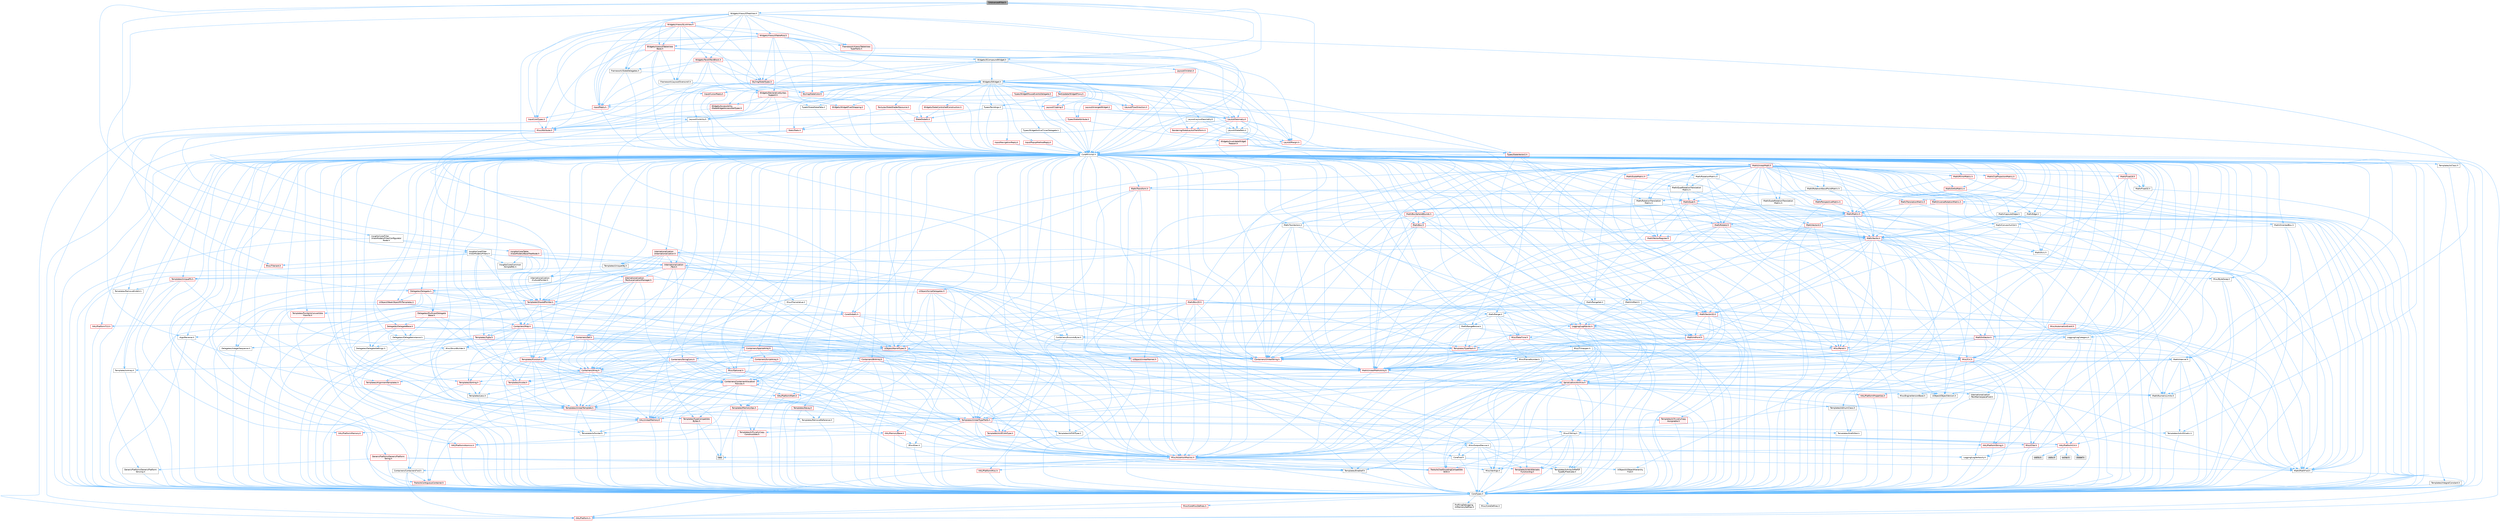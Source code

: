 digraph "SAdvancedFilter.h"
{
 // INTERACTIVE_SVG=YES
 // LATEX_PDF_SIZE
  bgcolor="transparent";
  edge [fontname=Helvetica,fontsize=10,labelfontname=Helvetica,labelfontsize=10];
  node [fontname=Helvetica,fontsize=10,shape=box,height=0.2,width=0.4];
  Node1 [id="Node000001",label="SAdvancedFilter.h",height=0.2,width=0.4,color="gray40", fillcolor="grey60", style="filled", fontcolor="black",tooltip=" "];
  Node1 -> Node2 [id="edge1_Node000001_Node000002",color="steelblue1",style="solid",tooltip=" "];
  Node2 [id="Node000002",label="CoreMinimal.h",height=0.2,width=0.4,color="grey40", fillcolor="white", style="filled",URL="$d7/d67/CoreMinimal_8h.html",tooltip=" "];
  Node2 -> Node3 [id="edge2_Node000002_Node000003",color="steelblue1",style="solid",tooltip=" "];
  Node3 [id="Node000003",label="CoreTypes.h",height=0.2,width=0.4,color="grey40", fillcolor="white", style="filled",URL="$dc/dec/CoreTypes_8h.html",tooltip=" "];
  Node3 -> Node4 [id="edge3_Node000003_Node000004",color="steelblue1",style="solid",tooltip=" "];
  Node4 [id="Node000004",label="HAL/Platform.h",height=0.2,width=0.4,color="red", fillcolor="#FFF0F0", style="filled",URL="$d9/dd0/Platform_8h.html",tooltip=" "];
  Node3 -> Node14 [id="edge4_Node000003_Node000014",color="steelblue1",style="solid",tooltip=" "];
  Node14 [id="Node000014",label="ProfilingDebugging\l/UMemoryDefines.h",height=0.2,width=0.4,color="grey40", fillcolor="white", style="filled",URL="$d2/da2/UMemoryDefines_8h.html",tooltip=" "];
  Node3 -> Node15 [id="edge5_Node000003_Node000015",color="steelblue1",style="solid",tooltip=" "];
  Node15 [id="Node000015",label="Misc/CoreMiscDefines.h",height=0.2,width=0.4,color="red", fillcolor="#FFF0F0", style="filled",URL="$da/d38/CoreMiscDefines_8h.html",tooltip=" "];
  Node15 -> Node4 [id="edge6_Node000015_Node000004",color="steelblue1",style="solid",tooltip=" "];
  Node3 -> Node16 [id="edge7_Node000003_Node000016",color="steelblue1",style="solid",tooltip=" "];
  Node16 [id="Node000016",label="Misc/CoreDefines.h",height=0.2,width=0.4,color="grey40", fillcolor="white", style="filled",URL="$d3/dd2/CoreDefines_8h.html",tooltip=" "];
  Node2 -> Node17 [id="edge8_Node000002_Node000017",color="steelblue1",style="solid",tooltip=" "];
  Node17 [id="Node000017",label="CoreFwd.h",height=0.2,width=0.4,color="grey40", fillcolor="white", style="filled",URL="$d1/d1e/CoreFwd_8h.html",tooltip=" "];
  Node17 -> Node3 [id="edge9_Node000017_Node000003",color="steelblue1",style="solid",tooltip=" "];
  Node17 -> Node18 [id="edge10_Node000017_Node000018",color="steelblue1",style="solid",tooltip=" "];
  Node18 [id="Node000018",label="Containers/ContainersFwd.h",height=0.2,width=0.4,color="grey40", fillcolor="white", style="filled",URL="$d4/d0a/ContainersFwd_8h.html",tooltip=" "];
  Node18 -> Node4 [id="edge11_Node000018_Node000004",color="steelblue1",style="solid",tooltip=" "];
  Node18 -> Node3 [id="edge12_Node000018_Node000003",color="steelblue1",style="solid",tooltip=" "];
  Node18 -> Node19 [id="edge13_Node000018_Node000019",color="steelblue1",style="solid",tooltip=" "];
  Node19 [id="Node000019",label="Traits/IsContiguousContainer.h",height=0.2,width=0.4,color="red", fillcolor="#FFF0F0", style="filled",URL="$d5/d3c/IsContiguousContainer_8h.html",tooltip=" "];
  Node19 -> Node3 [id="edge14_Node000019_Node000003",color="steelblue1",style="solid",tooltip=" "];
  Node17 -> Node22 [id="edge15_Node000017_Node000022",color="steelblue1",style="solid",tooltip=" "];
  Node22 [id="Node000022",label="Math/MathFwd.h",height=0.2,width=0.4,color="grey40", fillcolor="white", style="filled",URL="$d2/d10/MathFwd_8h.html",tooltip=" "];
  Node22 -> Node4 [id="edge16_Node000022_Node000004",color="steelblue1",style="solid",tooltip=" "];
  Node17 -> Node23 [id="edge17_Node000017_Node000023",color="steelblue1",style="solid",tooltip=" "];
  Node23 [id="Node000023",label="UObject/UObjectHierarchy\lFwd.h",height=0.2,width=0.4,color="grey40", fillcolor="white", style="filled",URL="$d3/d13/UObjectHierarchyFwd_8h.html",tooltip=" "];
  Node2 -> Node23 [id="edge18_Node000002_Node000023",color="steelblue1",style="solid",tooltip=" "];
  Node2 -> Node18 [id="edge19_Node000002_Node000018",color="steelblue1",style="solid",tooltip=" "];
  Node2 -> Node24 [id="edge20_Node000002_Node000024",color="steelblue1",style="solid",tooltip=" "];
  Node24 [id="Node000024",label="Misc/VarArgs.h",height=0.2,width=0.4,color="grey40", fillcolor="white", style="filled",URL="$d5/d6f/VarArgs_8h.html",tooltip=" "];
  Node24 -> Node3 [id="edge21_Node000024_Node000003",color="steelblue1",style="solid",tooltip=" "];
  Node2 -> Node25 [id="edge22_Node000002_Node000025",color="steelblue1",style="solid",tooltip=" "];
  Node25 [id="Node000025",label="Logging/LogVerbosity.h",height=0.2,width=0.4,color="grey40", fillcolor="white", style="filled",URL="$d2/d8f/LogVerbosity_8h.html",tooltip=" "];
  Node25 -> Node3 [id="edge23_Node000025_Node000003",color="steelblue1",style="solid",tooltip=" "];
  Node2 -> Node26 [id="edge24_Node000002_Node000026",color="steelblue1",style="solid",tooltip=" "];
  Node26 [id="Node000026",label="Misc/OutputDevice.h",height=0.2,width=0.4,color="grey40", fillcolor="white", style="filled",URL="$d7/d32/OutputDevice_8h.html",tooltip=" "];
  Node26 -> Node17 [id="edge25_Node000026_Node000017",color="steelblue1",style="solid",tooltip=" "];
  Node26 -> Node3 [id="edge26_Node000026_Node000003",color="steelblue1",style="solid",tooltip=" "];
  Node26 -> Node25 [id="edge27_Node000026_Node000025",color="steelblue1",style="solid",tooltip=" "];
  Node26 -> Node24 [id="edge28_Node000026_Node000024",color="steelblue1",style="solid",tooltip=" "];
  Node26 -> Node27 [id="edge29_Node000026_Node000027",color="steelblue1",style="solid",tooltip=" "];
  Node27 [id="Node000027",label="Templates/IsArrayOrRefOf\lTypeByPredicate.h",height=0.2,width=0.4,color="grey40", fillcolor="white", style="filled",URL="$d6/da1/IsArrayOrRefOfTypeByPredicate_8h.html",tooltip=" "];
  Node27 -> Node3 [id="edge30_Node000027_Node000003",color="steelblue1",style="solid",tooltip=" "];
  Node26 -> Node28 [id="edge31_Node000026_Node000028",color="steelblue1",style="solid",tooltip=" "];
  Node28 [id="Node000028",label="Templates/IsValidVariadic\lFunctionArg.h",height=0.2,width=0.4,color="red", fillcolor="#FFF0F0", style="filled",URL="$d0/dc8/IsValidVariadicFunctionArg_8h.html",tooltip=" "];
  Node28 -> Node3 [id="edge32_Node000028_Node000003",color="steelblue1",style="solid",tooltip=" "];
  Node26 -> Node30 [id="edge33_Node000026_Node000030",color="steelblue1",style="solid",tooltip=" "];
  Node30 [id="Node000030",label="Traits/IsCharEncodingCompatible\lWith.h",height=0.2,width=0.4,color="red", fillcolor="#FFF0F0", style="filled",URL="$df/dd1/IsCharEncodingCompatibleWith_8h.html",tooltip=" "];
  Node2 -> Node32 [id="edge34_Node000002_Node000032",color="steelblue1",style="solid",tooltip=" "];
  Node32 [id="Node000032",label="HAL/PlatformCrt.h",height=0.2,width=0.4,color="red", fillcolor="#FFF0F0", style="filled",URL="$d8/d75/PlatformCrt_8h.html",tooltip=" "];
  Node32 -> Node33 [id="edge35_Node000032_Node000033",color="steelblue1",style="solid",tooltip=" "];
  Node33 [id="Node000033",label="new",height=0.2,width=0.4,color="grey60", fillcolor="#E0E0E0", style="filled",tooltip=" "];
  Node32 -> Node34 [id="edge36_Node000032_Node000034",color="steelblue1",style="solid",tooltip=" "];
  Node34 [id="Node000034",label="wchar.h",height=0.2,width=0.4,color="grey60", fillcolor="#E0E0E0", style="filled",tooltip=" "];
  Node32 -> Node35 [id="edge37_Node000032_Node000035",color="steelblue1",style="solid",tooltip=" "];
  Node35 [id="Node000035",label="stddef.h",height=0.2,width=0.4,color="grey60", fillcolor="#E0E0E0", style="filled",tooltip=" "];
  Node32 -> Node36 [id="edge38_Node000032_Node000036",color="steelblue1",style="solid",tooltip=" "];
  Node36 [id="Node000036",label="stdlib.h",height=0.2,width=0.4,color="grey60", fillcolor="#E0E0E0", style="filled",tooltip=" "];
  Node32 -> Node37 [id="edge39_Node000032_Node000037",color="steelblue1",style="solid",tooltip=" "];
  Node37 [id="Node000037",label="stdio.h",height=0.2,width=0.4,color="grey60", fillcolor="#E0E0E0", style="filled",tooltip=" "];
  Node2 -> Node42 [id="edge40_Node000002_Node000042",color="steelblue1",style="solid",tooltip=" "];
  Node42 [id="Node000042",label="HAL/PlatformMisc.h",height=0.2,width=0.4,color="red", fillcolor="#FFF0F0", style="filled",URL="$d0/df5/PlatformMisc_8h.html",tooltip=" "];
  Node42 -> Node3 [id="edge41_Node000042_Node000003",color="steelblue1",style="solid",tooltip=" "];
  Node2 -> Node61 [id="edge42_Node000002_Node000061",color="steelblue1",style="solid",tooltip=" "];
  Node61 [id="Node000061",label="Misc/AssertionMacros.h",height=0.2,width=0.4,color="red", fillcolor="#FFF0F0", style="filled",URL="$d0/dfa/AssertionMacros_8h.html",tooltip=" "];
  Node61 -> Node3 [id="edge43_Node000061_Node000003",color="steelblue1",style="solid",tooltip=" "];
  Node61 -> Node4 [id="edge44_Node000061_Node000004",color="steelblue1",style="solid",tooltip=" "];
  Node61 -> Node42 [id="edge45_Node000061_Node000042",color="steelblue1",style="solid",tooltip=" "];
  Node61 -> Node62 [id="edge46_Node000061_Node000062",color="steelblue1",style="solid",tooltip=" "];
  Node62 [id="Node000062",label="Templates/EnableIf.h",height=0.2,width=0.4,color="grey40", fillcolor="white", style="filled",URL="$d7/d60/EnableIf_8h.html",tooltip=" "];
  Node62 -> Node3 [id="edge47_Node000062_Node000003",color="steelblue1",style="solid",tooltip=" "];
  Node61 -> Node27 [id="edge48_Node000061_Node000027",color="steelblue1",style="solid",tooltip=" "];
  Node61 -> Node28 [id="edge49_Node000061_Node000028",color="steelblue1",style="solid",tooltip=" "];
  Node61 -> Node30 [id="edge50_Node000061_Node000030",color="steelblue1",style="solid",tooltip=" "];
  Node61 -> Node24 [id="edge51_Node000061_Node000024",color="steelblue1",style="solid",tooltip=" "];
  Node2 -> Node70 [id="edge52_Node000002_Node000070",color="steelblue1",style="solid",tooltip=" "];
  Node70 [id="Node000070",label="Templates/IsPointer.h",height=0.2,width=0.4,color="grey40", fillcolor="white", style="filled",URL="$d7/d05/IsPointer_8h.html",tooltip=" "];
  Node70 -> Node3 [id="edge53_Node000070_Node000003",color="steelblue1",style="solid",tooltip=" "];
  Node2 -> Node71 [id="edge54_Node000002_Node000071",color="steelblue1",style="solid",tooltip=" "];
  Node71 [id="Node000071",label="HAL/PlatformMemory.h",height=0.2,width=0.4,color="red", fillcolor="#FFF0F0", style="filled",URL="$de/d68/PlatformMemory_8h.html",tooltip=" "];
  Node71 -> Node3 [id="edge55_Node000071_Node000003",color="steelblue1",style="solid",tooltip=" "];
  Node2 -> Node54 [id="edge56_Node000002_Node000054",color="steelblue1",style="solid",tooltip=" "];
  Node54 [id="Node000054",label="HAL/PlatformAtomics.h",height=0.2,width=0.4,color="red", fillcolor="#FFF0F0", style="filled",URL="$d3/d36/PlatformAtomics_8h.html",tooltip=" "];
  Node54 -> Node3 [id="edge57_Node000054_Node000003",color="steelblue1",style="solid",tooltip=" "];
  Node2 -> Node76 [id="edge58_Node000002_Node000076",color="steelblue1",style="solid",tooltip=" "];
  Node76 [id="Node000076",label="Misc/Exec.h",height=0.2,width=0.4,color="grey40", fillcolor="white", style="filled",URL="$de/ddb/Exec_8h.html",tooltip=" "];
  Node76 -> Node3 [id="edge59_Node000076_Node000003",color="steelblue1",style="solid",tooltip=" "];
  Node76 -> Node61 [id="edge60_Node000076_Node000061",color="steelblue1",style="solid",tooltip=" "];
  Node2 -> Node77 [id="edge61_Node000002_Node000077",color="steelblue1",style="solid",tooltip=" "];
  Node77 [id="Node000077",label="HAL/MemoryBase.h",height=0.2,width=0.4,color="red", fillcolor="#FFF0F0", style="filled",URL="$d6/d9f/MemoryBase_8h.html",tooltip=" "];
  Node77 -> Node3 [id="edge62_Node000077_Node000003",color="steelblue1",style="solid",tooltip=" "];
  Node77 -> Node54 [id="edge63_Node000077_Node000054",color="steelblue1",style="solid",tooltip=" "];
  Node77 -> Node32 [id="edge64_Node000077_Node000032",color="steelblue1",style="solid",tooltip=" "];
  Node77 -> Node76 [id="edge65_Node000077_Node000076",color="steelblue1",style="solid",tooltip=" "];
  Node77 -> Node26 [id="edge66_Node000077_Node000026",color="steelblue1",style="solid",tooltip=" "];
  Node2 -> Node87 [id="edge67_Node000002_Node000087",color="steelblue1",style="solid",tooltip=" "];
  Node87 [id="Node000087",label="HAL/UnrealMemory.h",height=0.2,width=0.4,color="red", fillcolor="#FFF0F0", style="filled",URL="$d9/d96/UnrealMemory_8h.html",tooltip=" "];
  Node87 -> Node3 [id="edge68_Node000087_Node000003",color="steelblue1",style="solid",tooltip=" "];
  Node87 -> Node77 [id="edge69_Node000087_Node000077",color="steelblue1",style="solid",tooltip=" "];
  Node87 -> Node71 [id="edge70_Node000087_Node000071",color="steelblue1",style="solid",tooltip=" "];
  Node87 -> Node70 [id="edge71_Node000087_Node000070",color="steelblue1",style="solid",tooltip=" "];
  Node2 -> Node89 [id="edge72_Node000002_Node000089",color="steelblue1",style="solid",tooltip=" "];
  Node89 [id="Node000089",label="Templates/IsArithmetic.h",height=0.2,width=0.4,color="grey40", fillcolor="white", style="filled",URL="$d2/d5d/IsArithmetic_8h.html",tooltip=" "];
  Node89 -> Node3 [id="edge73_Node000089_Node000003",color="steelblue1",style="solid",tooltip=" "];
  Node2 -> Node83 [id="edge74_Node000002_Node000083",color="steelblue1",style="solid",tooltip=" "];
  Node83 [id="Node000083",label="Templates/AndOrNot.h",height=0.2,width=0.4,color="grey40", fillcolor="white", style="filled",URL="$db/d0a/AndOrNot_8h.html",tooltip=" "];
  Node83 -> Node3 [id="edge75_Node000083_Node000003",color="steelblue1",style="solid",tooltip=" "];
  Node2 -> Node90 [id="edge76_Node000002_Node000090",color="steelblue1",style="solid",tooltip=" "];
  Node90 [id="Node000090",label="Templates/IsPODType.h",height=0.2,width=0.4,color="grey40", fillcolor="white", style="filled",URL="$d7/db1/IsPODType_8h.html",tooltip=" "];
  Node90 -> Node3 [id="edge77_Node000090_Node000003",color="steelblue1",style="solid",tooltip=" "];
  Node2 -> Node91 [id="edge78_Node000002_Node000091",color="steelblue1",style="solid",tooltip=" "];
  Node91 [id="Node000091",label="Templates/IsUECoreType.h",height=0.2,width=0.4,color="red", fillcolor="#FFF0F0", style="filled",URL="$d1/db8/IsUECoreType_8h.html",tooltip=" "];
  Node91 -> Node3 [id="edge79_Node000091_Node000003",color="steelblue1",style="solid",tooltip=" "];
  Node2 -> Node84 [id="edge80_Node000002_Node000084",color="steelblue1",style="solid",tooltip=" "];
  Node84 [id="Node000084",label="Templates/IsTriviallyCopy\lConstructible.h",height=0.2,width=0.4,color="red", fillcolor="#FFF0F0", style="filled",URL="$d3/d78/IsTriviallyCopyConstructible_8h.html",tooltip=" "];
  Node84 -> Node3 [id="edge81_Node000084_Node000003",color="steelblue1",style="solid",tooltip=" "];
  Node2 -> Node92 [id="edge82_Node000002_Node000092",color="steelblue1",style="solid",tooltip=" "];
  Node92 [id="Node000092",label="Templates/UnrealTypeTraits.h",height=0.2,width=0.4,color="red", fillcolor="#FFF0F0", style="filled",URL="$d2/d2d/UnrealTypeTraits_8h.html",tooltip=" "];
  Node92 -> Node3 [id="edge83_Node000092_Node000003",color="steelblue1",style="solid",tooltip=" "];
  Node92 -> Node70 [id="edge84_Node000092_Node000070",color="steelblue1",style="solid",tooltip=" "];
  Node92 -> Node61 [id="edge85_Node000092_Node000061",color="steelblue1",style="solid",tooltip=" "];
  Node92 -> Node83 [id="edge86_Node000092_Node000083",color="steelblue1",style="solid",tooltip=" "];
  Node92 -> Node62 [id="edge87_Node000092_Node000062",color="steelblue1",style="solid",tooltip=" "];
  Node92 -> Node89 [id="edge88_Node000092_Node000089",color="steelblue1",style="solid",tooltip=" "];
  Node92 -> Node90 [id="edge89_Node000092_Node000090",color="steelblue1",style="solid",tooltip=" "];
  Node92 -> Node91 [id="edge90_Node000092_Node000091",color="steelblue1",style="solid",tooltip=" "];
  Node92 -> Node84 [id="edge91_Node000092_Node000084",color="steelblue1",style="solid",tooltip=" "];
  Node2 -> Node62 [id="edge92_Node000002_Node000062",color="steelblue1",style="solid",tooltip=" "];
  Node2 -> Node94 [id="edge93_Node000002_Node000094",color="steelblue1",style="solid",tooltip=" "];
  Node94 [id="Node000094",label="Templates/RemoveReference.h",height=0.2,width=0.4,color="grey40", fillcolor="white", style="filled",URL="$da/dbe/RemoveReference_8h.html",tooltip=" "];
  Node94 -> Node3 [id="edge94_Node000094_Node000003",color="steelblue1",style="solid",tooltip=" "];
  Node2 -> Node95 [id="edge95_Node000002_Node000095",color="steelblue1",style="solid",tooltip=" "];
  Node95 [id="Node000095",label="Templates/IntegralConstant.h",height=0.2,width=0.4,color="grey40", fillcolor="white", style="filled",URL="$db/d1b/IntegralConstant_8h.html",tooltip=" "];
  Node95 -> Node3 [id="edge96_Node000095_Node000003",color="steelblue1",style="solid",tooltip=" "];
  Node2 -> Node96 [id="edge97_Node000002_Node000096",color="steelblue1",style="solid",tooltip=" "];
  Node96 [id="Node000096",label="Templates/IsClass.h",height=0.2,width=0.4,color="grey40", fillcolor="white", style="filled",URL="$db/dcb/IsClass_8h.html",tooltip=" "];
  Node96 -> Node3 [id="edge98_Node000096_Node000003",color="steelblue1",style="solid",tooltip=" "];
  Node2 -> Node97 [id="edge99_Node000002_Node000097",color="steelblue1",style="solid",tooltip=" "];
  Node97 [id="Node000097",label="Templates/TypeCompatible\lBytes.h",height=0.2,width=0.4,color="red", fillcolor="#FFF0F0", style="filled",URL="$df/d0a/TypeCompatibleBytes_8h.html",tooltip=" "];
  Node97 -> Node3 [id="edge100_Node000097_Node000003",color="steelblue1",style="solid",tooltip=" "];
  Node97 -> Node33 [id="edge101_Node000097_Node000033",color="steelblue1",style="solid",tooltip=" "];
  Node2 -> Node19 [id="edge102_Node000002_Node000019",color="steelblue1",style="solid",tooltip=" "];
  Node2 -> Node98 [id="edge103_Node000002_Node000098",color="steelblue1",style="solid",tooltip=" "];
  Node98 [id="Node000098",label="Templates/UnrealTemplate.h",height=0.2,width=0.4,color="red", fillcolor="#FFF0F0", style="filled",URL="$d4/d24/UnrealTemplate_8h.html",tooltip=" "];
  Node98 -> Node3 [id="edge104_Node000098_Node000003",color="steelblue1",style="solid",tooltip=" "];
  Node98 -> Node70 [id="edge105_Node000098_Node000070",color="steelblue1",style="solid",tooltip=" "];
  Node98 -> Node87 [id="edge106_Node000098_Node000087",color="steelblue1",style="solid",tooltip=" "];
  Node98 -> Node92 [id="edge107_Node000098_Node000092",color="steelblue1",style="solid",tooltip=" "];
  Node98 -> Node94 [id="edge108_Node000098_Node000094",color="steelblue1",style="solid",tooltip=" "];
  Node98 -> Node97 [id="edge109_Node000098_Node000097",color="steelblue1",style="solid",tooltip=" "];
  Node98 -> Node19 [id="edge110_Node000098_Node000019",color="steelblue1",style="solid",tooltip=" "];
  Node2 -> Node47 [id="edge111_Node000002_Node000047",color="steelblue1",style="solid",tooltip=" "];
  Node47 [id="Node000047",label="Math/NumericLimits.h",height=0.2,width=0.4,color="grey40", fillcolor="white", style="filled",URL="$df/d1b/NumericLimits_8h.html",tooltip=" "];
  Node47 -> Node3 [id="edge112_Node000047_Node000003",color="steelblue1",style="solid",tooltip=" "];
  Node2 -> Node102 [id="edge113_Node000002_Node000102",color="steelblue1",style="solid",tooltip=" "];
  Node102 [id="Node000102",label="HAL/PlatformMath.h",height=0.2,width=0.4,color="red", fillcolor="#FFF0F0", style="filled",URL="$dc/d53/PlatformMath_8h.html",tooltip=" "];
  Node102 -> Node3 [id="edge114_Node000102_Node000003",color="steelblue1",style="solid",tooltip=" "];
  Node2 -> Node85 [id="edge115_Node000002_Node000085",color="steelblue1",style="solid",tooltip=" "];
  Node85 [id="Node000085",label="Templates/IsTriviallyCopy\lAssignable.h",height=0.2,width=0.4,color="red", fillcolor="#FFF0F0", style="filled",URL="$d2/df2/IsTriviallyCopyAssignable_8h.html",tooltip=" "];
  Node85 -> Node3 [id="edge116_Node000085_Node000003",color="steelblue1",style="solid",tooltip=" "];
  Node2 -> Node110 [id="edge117_Node000002_Node000110",color="steelblue1",style="solid",tooltip=" "];
  Node110 [id="Node000110",label="Templates/MemoryOps.h",height=0.2,width=0.4,color="red", fillcolor="#FFF0F0", style="filled",URL="$db/dea/MemoryOps_8h.html",tooltip=" "];
  Node110 -> Node3 [id="edge118_Node000110_Node000003",color="steelblue1",style="solid",tooltip=" "];
  Node110 -> Node87 [id="edge119_Node000110_Node000087",color="steelblue1",style="solid",tooltip=" "];
  Node110 -> Node85 [id="edge120_Node000110_Node000085",color="steelblue1",style="solid",tooltip=" "];
  Node110 -> Node84 [id="edge121_Node000110_Node000084",color="steelblue1",style="solid",tooltip=" "];
  Node110 -> Node92 [id="edge122_Node000110_Node000092",color="steelblue1",style="solid",tooltip=" "];
  Node110 -> Node33 [id="edge123_Node000110_Node000033",color="steelblue1",style="solid",tooltip=" "];
  Node2 -> Node111 [id="edge124_Node000002_Node000111",color="steelblue1",style="solid",tooltip=" "];
  Node111 [id="Node000111",label="Containers/ContainerAllocation\lPolicies.h",height=0.2,width=0.4,color="red", fillcolor="#FFF0F0", style="filled",URL="$d7/dff/ContainerAllocationPolicies_8h.html",tooltip=" "];
  Node111 -> Node3 [id="edge125_Node000111_Node000003",color="steelblue1",style="solid",tooltip=" "];
  Node111 -> Node111 [id="edge126_Node000111_Node000111",color="steelblue1",style="solid",tooltip=" "];
  Node111 -> Node102 [id="edge127_Node000111_Node000102",color="steelblue1",style="solid",tooltip=" "];
  Node111 -> Node87 [id="edge128_Node000111_Node000087",color="steelblue1",style="solid",tooltip=" "];
  Node111 -> Node47 [id="edge129_Node000111_Node000047",color="steelblue1",style="solid",tooltip=" "];
  Node111 -> Node61 [id="edge130_Node000111_Node000061",color="steelblue1",style="solid",tooltip=" "];
  Node111 -> Node110 [id="edge131_Node000111_Node000110",color="steelblue1",style="solid",tooltip=" "];
  Node111 -> Node97 [id="edge132_Node000111_Node000097",color="steelblue1",style="solid",tooltip=" "];
  Node2 -> Node114 [id="edge133_Node000002_Node000114",color="steelblue1",style="solid",tooltip=" "];
  Node114 [id="Node000114",label="Templates/IsEnumClass.h",height=0.2,width=0.4,color="grey40", fillcolor="white", style="filled",URL="$d7/d15/IsEnumClass_8h.html",tooltip=" "];
  Node114 -> Node3 [id="edge134_Node000114_Node000003",color="steelblue1",style="solid",tooltip=" "];
  Node114 -> Node83 [id="edge135_Node000114_Node000083",color="steelblue1",style="solid",tooltip=" "];
  Node2 -> Node115 [id="edge136_Node000002_Node000115",color="steelblue1",style="solid",tooltip=" "];
  Node115 [id="Node000115",label="HAL/PlatformProperties.h",height=0.2,width=0.4,color="red", fillcolor="#FFF0F0", style="filled",URL="$d9/db0/PlatformProperties_8h.html",tooltip=" "];
  Node115 -> Node3 [id="edge137_Node000115_Node000003",color="steelblue1",style="solid",tooltip=" "];
  Node2 -> Node118 [id="edge138_Node000002_Node000118",color="steelblue1",style="solid",tooltip=" "];
  Node118 [id="Node000118",label="Misc/EngineVersionBase.h",height=0.2,width=0.4,color="grey40", fillcolor="white", style="filled",URL="$d5/d2b/EngineVersionBase_8h.html",tooltip=" "];
  Node118 -> Node3 [id="edge139_Node000118_Node000003",color="steelblue1",style="solid",tooltip=" "];
  Node2 -> Node119 [id="edge140_Node000002_Node000119",color="steelblue1",style="solid",tooltip=" "];
  Node119 [id="Node000119",label="Internationalization\l/TextNamespaceFwd.h",height=0.2,width=0.4,color="grey40", fillcolor="white", style="filled",URL="$d8/d97/TextNamespaceFwd_8h.html",tooltip=" "];
  Node119 -> Node3 [id="edge141_Node000119_Node000003",color="steelblue1",style="solid",tooltip=" "];
  Node2 -> Node120 [id="edge142_Node000002_Node000120",color="steelblue1",style="solid",tooltip=" "];
  Node120 [id="Node000120",label="Serialization/Archive.h",height=0.2,width=0.4,color="red", fillcolor="#FFF0F0", style="filled",URL="$d7/d3b/Archive_8h.html",tooltip=" "];
  Node120 -> Node17 [id="edge143_Node000120_Node000017",color="steelblue1",style="solid",tooltip=" "];
  Node120 -> Node3 [id="edge144_Node000120_Node000003",color="steelblue1",style="solid",tooltip=" "];
  Node120 -> Node115 [id="edge145_Node000120_Node000115",color="steelblue1",style="solid",tooltip=" "];
  Node120 -> Node119 [id="edge146_Node000120_Node000119",color="steelblue1",style="solid",tooltip=" "];
  Node120 -> Node22 [id="edge147_Node000120_Node000022",color="steelblue1",style="solid",tooltip=" "];
  Node120 -> Node61 [id="edge148_Node000120_Node000061",color="steelblue1",style="solid",tooltip=" "];
  Node120 -> Node118 [id="edge149_Node000120_Node000118",color="steelblue1",style="solid",tooltip=" "];
  Node120 -> Node24 [id="edge150_Node000120_Node000024",color="steelblue1",style="solid",tooltip=" "];
  Node120 -> Node62 [id="edge151_Node000120_Node000062",color="steelblue1",style="solid",tooltip=" "];
  Node120 -> Node27 [id="edge152_Node000120_Node000027",color="steelblue1",style="solid",tooltip=" "];
  Node120 -> Node114 [id="edge153_Node000120_Node000114",color="steelblue1",style="solid",tooltip=" "];
  Node120 -> Node28 [id="edge154_Node000120_Node000028",color="steelblue1",style="solid",tooltip=" "];
  Node120 -> Node98 [id="edge155_Node000120_Node000098",color="steelblue1",style="solid",tooltip=" "];
  Node120 -> Node30 [id="edge156_Node000120_Node000030",color="steelblue1",style="solid",tooltip=" "];
  Node120 -> Node123 [id="edge157_Node000120_Node000123",color="steelblue1",style="solid",tooltip=" "];
  Node123 [id="Node000123",label="UObject/ObjectVersion.h",height=0.2,width=0.4,color="grey40", fillcolor="white", style="filled",URL="$da/d63/ObjectVersion_8h.html",tooltip=" "];
  Node123 -> Node3 [id="edge158_Node000123_Node000003",color="steelblue1",style="solid",tooltip=" "];
  Node2 -> Node124 [id="edge159_Node000002_Node000124",color="steelblue1",style="solid",tooltip=" "];
  Node124 [id="Node000124",label="Templates/Less.h",height=0.2,width=0.4,color="grey40", fillcolor="white", style="filled",URL="$de/dc8/Less_8h.html",tooltip=" "];
  Node124 -> Node3 [id="edge160_Node000124_Node000003",color="steelblue1",style="solid",tooltip=" "];
  Node124 -> Node98 [id="edge161_Node000124_Node000098",color="steelblue1",style="solid",tooltip=" "];
  Node2 -> Node125 [id="edge162_Node000002_Node000125",color="steelblue1",style="solid",tooltip=" "];
  Node125 [id="Node000125",label="Templates/Sorting.h",height=0.2,width=0.4,color="red", fillcolor="#FFF0F0", style="filled",URL="$d3/d9e/Sorting_8h.html",tooltip=" "];
  Node125 -> Node3 [id="edge163_Node000125_Node000003",color="steelblue1",style="solid",tooltip=" "];
  Node125 -> Node102 [id="edge164_Node000125_Node000102",color="steelblue1",style="solid",tooltip=" "];
  Node125 -> Node124 [id="edge165_Node000125_Node000124",color="steelblue1",style="solid",tooltip=" "];
  Node2 -> Node136 [id="edge166_Node000002_Node000136",color="steelblue1",style="solid",tooltip=" "];
  Node136 [id="Node000136",label="Misc/Char.h",height=0.2,width=0.4,color="red", fillcolor="#FFF0F0", style="filled",URL="$d0/d58/Char_8h.html",tooltip=" "];
  Node136 -> Node3 [id="edge167_Node000136_Node000003",color="steelblue1",style="solid",tooltip=" "];
  Node2 -> Node139 [id="edge168_Node000002_Node000139",color="steelblue1",style="solid",tooltip=" "];
  Node139 [id="Node000139",label="GenericPlatform/GenericPlatform\lStricmp.h",height=0.2,width=0.4,color="grey40", fillcolor="white", style="filled",URL="$d2/d86/GenericPlatformStricmp_8h.html",tooltip=" "];
  Node139 -> Node3 [id="edge169_Node000139_Node000003",color="steelblue1",style="solid",tooltip=" "];
  Node2 -> Node140 [id="edge170_Node000002_Node000140",color="steelblue1",style="solid",tooltip=" "];
  Node140 [id="Node000140",label="GenericPlatform/GenericPlatform\lString.h",height=0.2,width=0.4,color="red", fillcolor="#FFF0F0", style="filled",URL="$dd/d20/GenericPlatformString_8h.html",tooltip=" "];
  Node140 -> Node3 [id="edge171_Node000140_Node000003",color="steelblue1",style="solid",tooltip=" "];
  Node140 -> Node139 [id="edge172_Node000140_Node000139",color="steelblue1",style="solid",tooltip=" "];
  Node140 -> Node62 [id="edge173_Node000140_Node000062",color="steelblue1",style="solid",tooltip=" "];
  Node140 -> Node30 [id="edge174_Node000140_Node000030",color="steelblue1",style="solid",tooltip=" "];
  Node2 -> Node73 [id="edge175_Node000002_Node000073",color="steelblue1",style="solid",tooltip=" "];
  Node73 [id="Node000073",label="HAL/PlatformString.h",height=0.2,width=0.4,color="red", fillcolor="#FFF0F0", style="filled",URL="$db/db5/PlatformString_8h.html",tooltip=" "];
  Node73 -> Node3 [id="edge176_Node000073_Node000003",color="steelblue1",style="solid",tooltip=" "];
  Node2 -> Node143 [id="edge177_Node000002_Node000143",color="steelblue1",style="solid",tooltip=" "];
  Node143 [id="Node000143",label="Misc/CString.h",height=0.2,width=0.4,color="grey40", fillcolor="white", style="filled",URL="$d2/d49/CString_8h.html",tooltip=" "];
  Node143 -> Node3 [id="edge178_Node000143_Node000003",color="steelblue1",style="solid",tooltip=" "];
  Node143 -> Node32 [id="edge179_Node000143_Node000032",color="steelblue1",style="solid",tooltip=" "];
  Node143 -> Node73 [id="edge180_Node000143_Node000073",color="steelblue1",style="solid",tooltip=" "];
  Node143 -> Node61 [id="edge181_Node000143_Node000061",color="steelblue1",style="solid",tooltip=" "];
  Node143 -> Node136 [id="edge182_Node000143_Node000136",color="steelblue1",style="solid",tooltip=" "];
  Node143 -> Node24 [id="edge183_Node000143_Node000024",color="steelblue1",style="solid",tooltip=" "];
  Node143 -> Node27 [id="edge184_Node000143_Node000027",color="steelblue1",style="solid",tooltip=" "];
  Node143 -> Node28 [id="edge185_Node000143_Node000028",color="steelblue1",style="solid",tooltip=" "];
  Node143 -> Node30 [id="edge186_Node000143_Node000030",color="steelblue1",style="solid",tooltip=" "];
  Node2 -> Node144 [id="edge187_Node000002_Node000144",color="steelblue1",style="solid",tooltip=" "];
  Node144 [id="Node000144",label="Misc/Crc.h",height=0.2,width=0.4,color="red", fillcolor="#FFF0F0", style="filled",URL="$d4/dd2/Crc_8h.html",tooltip=" "];
  Node144 -> Node3 [id="edge188_Node000144_Node000003",color="steelblue1",style="solid",tooltip=" "];
  Node144 -> Node73 [id="edge189_Node000144_Node000073",color="steelblue1",style="solid",tooltip=" "];
  Node144 -> Node61 [id="edge190_Node000144_Node000061",color="steelblue1",style="solid",tooltip=" "];
  Node144 -> Node143 [id="edge191_Node000144_Node000143",color="steelblue1",style="solid",tooltip=" "];
  Node144 -> Node136 [id="edge192_Node000144_Node000136",color="steelblue1",style="solid",tooltip=" "];
  Node144 -> Node92 [id="edge193_Node000144_Node000092",color="steelblue1",style="solid",tooltip=" "];
  Node2 -> Node135 [id="edge194_Node000002_Node000135",color="steelblue1",style="solid",tooltip=" "];
  Node135 [id="Node000135",label="Math/UnrealMathUtility.h",height=0.2,width=0.4,color="red", fillcolor="#FFF0F0", style="filled",URL="$db/db8/UnrealMathUtility_8h.html",tooltip=" "];
  Node135 -> Node3 [id="edge195_Node000135_Node000003",color="steelblue1",style="solid",tooltip=" "];
  Node135 -> Node61 [id="edge196_Node000135_Node000061",color="steelblue1",style="solid",tooltip=" "];
  Node135 -> Node102 [id="edge197_Node000135_Node000102",color="steelblue1",style="solid",tooltip=" "];
  Node135 -> Node22 [id="edge198_Node000135_Node000022",color="steelblue1",style="solid",tooltip=" "];
  Node2 -> Node145 [id="edge199_Node000002_Node000145",color="steelblue1",style="solid",tooltip=" "];
  Node145 [id="Node000145",label="Containers/UnrealString.h",height=0.2,width=0.4,color="red", fillcolor="#FFF0F0", style="filled",URL="$d5/dba/UnrealString_8h.html",tooltip=" "];
  Node2 -> Node149 [id="edge200_Node000002_Node000149",color="steelblue1",style="solid",tooltip=" "];
  Node149 [id="Node000149",label="Containers/Array.h",height=0.2,width=0.4,color="red", fillcolor="#FFF0F0", style="filled",URL="$df/dd0/Array_8h.html",tooltip=" "];
  Node149 -> Node3 [id="edge201_Node000149_Node000003",color="steelblue1",style="solid",tooltip=" "];
  Node149 -> Node61 [id="edge202_Node000149_Node000061",color="steelblue1",style="solid",tooltip=" "];
  Node149 -> Node87 [id="edge203_Node000149_Node000087",color="steelblue1",style="solid",tooltip=" "];
  Node149 -> Node92 [id="edge204_Node000149_Node000092",color="steelblue1",style="solid",tooltip=" "];
  Node149 -> Node98 [id="edge205_Node000149_Node000098",color="steelblue1",style="solid",tooltip=" "];
  Node149 -> Node111 [id="edge206_Node000149_Node000111",color="steelblue1",style="solid",tooltip=" "];
  Node149 -> Node120 [id="edge207_Node000149_Node000120",color="steelblue1",style="solid",tooltip=" "];
  Node149 -> Node128 [id="edge208_Node000149_Node000128",color="steelblue1",style="solid",tooltip=" "];
  Node128 [id="Node000128",label="Templates/Invoke.h",height=0.2,width=0.4,color="red", fillcolor="#FFF0F0", style="filled",URL="$d7/deb/Invoke_8h.html",tooltip=" "];
  Node128 -> Node3 [id="edge209_Node000128_Node000003",color="steelblue1",style="solid",tooltip=" "];
  Node128 -> Node98 [id="edge210_Node000128_Node000098",color="steelblue1",style="solid",tooltip=" "];
  Node149 -> Node124 [id="edge211_Node000149_Node000124",color="steelblue1",style="solid",tooltip=" "];
  Node149 -> Node125 [id="edge212_Node000149_Node000125",color="steelblue1",style="solid",tooltip=" "];
  Node149 -> Node172 [id="edge213_Node000149_Node000172",color="steelblue1",style="solid",tooltip=" "];
  Node172 [id="Node000172",label="Templates/AlignmentTemplates.h",height=0.2,width=0.4,color="red", fillcolor="#FFF0F0", style="filled",URL="$dd/d32/AlignmentTemplates_8h.html",tooltip=" "];
  Node172 -> Node3 [id="edge214_Node000172_Node000003",color="steelblue1",style="solid",tooltip=" "];
  Node172 -> Node70 [id="edge215_Node000172_Node000070",color="steelblue1",style="solid",tooltip=" "];
  Node2 -> Node173 [id="edge216_Node000002_Node000173",color="steelblue1",style="solid",tooltip=" "];
  Node173 [id="Node000173",label="Misc/FrameNumber.h",height=0.2,width=0.4,color="grey40", fillcolor="white", style="filled",URL="$dd/dbd/FrameNumber_8h.html",tooltip=" "];
  Node173 -> Node3 [id="edge217_Node000173_Node000003",color="steelblue1",style="solid",tooltip=" "];
  Node173 -> Node47 [id="edge218_Node000173_Node000047",color="steelblue1",style="solid",tooltip=" "];
  Node173 -> Node135 [id="edge219_Node000173_Node000135",color="steelblue1",style="solid",tooltip=" "];
  Node173 -> Node62 [id="edge220_Node000173_Node000062",color="steelblue1",style="solid",tooltip=" "];
  Node173 -> Node92 [id="edge221_Node000173_Node000092",color="steelblue1",style="solid",tooltip=" "];
  Node2 -> Node174 [id="edge222_Node000002_Node000174",color="steelblue1",style="solid",tooltip=" "];
  Node174 [id="Node000174",label="Misc/Timespan.h",height=0.2,width=0.4,color="grey40", fillcolor="white", style="filled",URL="$da/dd9/Timespan_8h.html",tooltip=" "];
  Node174 -> Node3 [id="edge223_Node000174_Node000003",color="steelblue1",style="solid",tooltip=" "];
  Node174 -> Node175 [id="edge224_Node000174_Node000175",color="steelblue1",style="solid",tooltip=" "];
  Node175 [id="Node000175",label="Math/Interval.h",height=0.2,width=0.4,color="grey40", fillcolor="white", style="filled",URL="$d1/d55/Interval_8h.html",tooltip=" "];
  Node175 -> Node3 [id="edge225_Node000175_Node000003",color="steelblue1",style="solid",tooltip=" "];
  Node175 -> Node89 [id="edge226_Node000175_Node000089",color="steelblue1",style="solid",tooltip=" "];
  Node175 -> Node92 [id="edge227_Node000175_Node000092",color="steelblue1",style="solid",tooltip=" "];
  Node175 -> Node47 [id="edge228_Node000175_Node000047",color="steelblue1",style="solid",tooltip=" "];
  Node175 -> Node135 [id="edge229_Node000175_Node000135",color="steelblue1",style="solid",tooltip=" "];
  Node174 -> Node135 [id="edge230_Node000174_Node000135",color="steelblue1",style="solid",tooltip=" "];
  Node174 -> Node61 [id="edge231_Node000174_Node000061",color="steelblue1",style="solid",tooltip=" "];
  Node2 -> Node176 [id="edge232_Node000002_Node000176",color="steelblue1",style="solid",tooltip=" "];
  Node176 [id="Node000176",label="Containers/StringConv.h",height=0.2,width=0.4,color="red", fillcolor="#FFF0F0", style="filled",URL="$d3/ddf/StringConv_8h.html",tooltip=" "];
  Node176 -> Node3 [id="edge233_Node000176_Node000003",color="steelblue1",style="solid",tooltip=" "];
  Node176 -> Node61 [id="edge234_Node000176_Node000061",color="steelblue1",style="solid",tooltip=" "];
  Node176 -> Node111 [id="edge235_Node000176_Node000111",color="steelblue1",style="solid",tooltip=" "];
  Node176 -> Node149 [id="edge236_Node000176_Node000149",color="steelblue1",style="solid",tooltip=" "];
  Node176 -> Node143 [id="edge237_Node000176_Node000143",color="steelblue1",style="solid",tooltip=" "];
  Node176 -> Node177 [id="edge238_Node000176_Node000177",color="steelblue1",style="solid",tooltip=" "];
  Node177 [id="Node000177",label="Templates/IsArray.h",height=0.2,width=0.4,color="grey40", fillcolor="white", style="filled",URL="$d8/d8d/IsArray_8h.html",tooltip=" "];
  Node177 -> Node3 [id="edge239_Node000177_Node000003",color="steelblue1",style="solid",tooltip=" "];
  Node176 -> Node98 [id="edge240_Node000176_Node000098",color="steelblue1",style="solid",tooltip=" "];
  Node176 -> Node92 [id="edge241_Node000176_Node000092",color="steelblue1",style="solid",tooltip=" "];
  Node176 -> Node30 [id="edge242_Node000176_Node000030",color="steelblue1",style="solid",tooltip=" "];
  Node176 -> Node19 [id="edge243_Node000176_Node000019",color="steelblue1",style="solid",tooltip=" "];
  Node2 -> Node178 [id="edge244_Node000002_Node000178",color="steelblue1",style="solid",tooltip=" "];
  Node178 [id="Node000178",label="UObject/UnrealNames.h",height=0.2,width=0.4,color="red", fillcolor="#FFF0F0", style="filled",URL="$d8/db1/UnrealNames_8h.html",tooltip=" "];
  Node178 -> Node3 [id="edge245_Node000178_Node000003",color="steelblue1",style="solid",tooltip=" "];
  Node2 -> Node180 [id="edge246_Node000002_Node000180",color="steelblue1",style="solid",tooltip=" "];
  Node180 [id="Node000180",label="UObject/NameTypes.h",height=0.2,width=0.4,color="red", fillcolor="#FFF0F0", style="filled",URL="$d6/d35/NameTypes_8h.html",tooltip=" "];
  Node180 -> Node3 [id="edge247_Node000180_Node000003",color="steelblue1",style="solid",tooltip=" "];
  Node180 -> Node61 [id="edge248_Node000180_Node000061",color="steelblue1",style="solid",tooltip=" "];
  Node180 -> Node87 [id="edge249_Node000180_Node000087",color="steelblue1",style="solid",tooltip=" "];
  Node180 -> Node92 [id="edge250_Node000180_Node000092",color="steelblue1",style="solid",tooltip=" "];
  Node180 -> Node98 [id="edge251_Node000180_Node000098",color="steelblue1",style="solid",tooltip=" "];
  Node180 -> Node145 [id="edge252_Node000180_Node000145",color="steelblue1",style="solid",tooltip=" "];
  Node180 -> Node176 [id="edge253_Node000180_Node000176",color="steelblue1",style="solid",tooltip=" "];
  Node180 -> Node178 [id="edge254_Node000180_Node000178",color="steelblue1",style="solid",tooltip=" "];
  Node2 -> Node188 [id="edge255_Node000002_Node000188",color="steelblue1",style="solid",tooltip=" "];
  Node188 [id="Node000188",label="Misc/Parse.h",height=0.2,width=0.4,color="red", fillcolor="#FFF0F0", style="filled",URL="$dc/d71/Parse_8h.html",tooltip=" "];
  Node188 -> Node145 [id="edge256_Node000188_Node000145",color="steelblue1",style="solid",tooltip=" "];
  Node188 -> Node3 [id="edge257_Node000188_Node000003",color="steelblue1",style="solid",tooltip=" "];
  Node188 -> Node32 [id="edge258_Node000188_Node000032",color="steelblue1",style="solid",tooltip=" "];
  Node188 -> Node189 [id="edge259_Node000188_Node000189",color="steelblue1",style="solid",tooltip=" "];
  Node189 [id="Node000189",label="Templates/Function.h",height=0.2,width=0.4,color="red", fillcolor="#FFF0F0", style="filled",URL="$df/df5/Function_8h.html",tooltip=" "];
  Node189 -> Node3 [id="edge260_Node000189_Node000003",color="steelblue1",style="solid",tooltip=" "];
  Node189 -> Node61 [id="edge261_Node000189_Node000061",color="steelblue1",style="solid",tooltip=" "];
  Node189 -> Node87 [id="edge262_Node000189_Node000087",color="steelblue1",style="solid",tooltip=" "];
  Node189 -> Node92 [id="edge263_Node000189_Node000092",color="steelblue1",style="solid",tooltip=" "];
  Node189 -> Node128 [id="edge264_Node000189_Node000128",color="steelblue1",style="solid",tooltip=" "];
  Node189 -> Node98 [id="edge265_Node000189_Node000098",color="steelblue1",style="solid",tooltip=" "];
  Node189 -> Node135 [id="edge266_Node000189_Node000135",color="steelblue1",style="solid",tooltip=" "];
  Node189 -> Node33 [id="edge267_Node000189_Node000033",color="steelblue1",style="solid",tooltip=" "];
  Node2 -> Node172 [id="edge268_Node000002_Node000172",color="steelblue1",style="solid",tooltip=" "];
  Node2 -> Node191 [id="edge269_Node000002_Node000191",color="steelblue1",style="solid",tooltip=" "];
  Node191 [id="Node000191",label="Misc/StructBuilder.h",height=0.2,width=0.4,color="grey40", fillcolor="white", style="filled",URL="$d9/db3/StructBuilder_8h.html",tooltip=" "];
  Node191 -> Node3 [id="edge270_Node000191_Node000003",color="steelblue1",style="solid",tooltip=" "];
  Node191 -> Node135 [id="edge271_Node000191_Node000135",color="steelblue1",style="solid",tooltip=" "];
  Node191 -> Node172 [id="edge272_Node000191_Node000172",color="steelblue1",style="solid",tooltip=" "];
  Node2 -> Node104 [id="edge273_Node000002_Node000104",color="steelblue1",style="solid",tooltip=" "];
  Node104 [id="Node000104",label="Templates/Decay.h",height=0.2,width=0.4,color="red", fillcolor="#FFF0F0", style="filled",URL="$dd/d0f/Decay_8h.html",tooltip=" "];
  Node104 -> Node3 [id="edge274_Node000104_Node000003",color="steelblue1",style="solid",tooltip=" "];
  Node104 -> Node94 [id="edge275_Node000104_Node000094",color="steelblue1",style="solid",tooltip=" "];
  Node2 -> Node192 [id="edge276_Node000002_Node000192",color="steelblue1",style="solid",tooltip=" "];
  Node192 [id="Node000192",label="Templates/PointerIsConvertible\lFromTo.h",height=0.2,width=0.4,color="red", fillcolor="#FFF0F0", style="filled",URL="$d6/d65/PointerIsConvertibleFromTo_8h.html",tooltip=" "];
  Node192 -> Node3 [id="edge277_Node000192_Node000003",color="steelblue1",style="solid",tooltip=" "];
  Node2 -> Node128 [id="edge278_Node000002_Node000128",color="steelblue1",style="solid",tooltip=" "];
  Node2 -> Node189 [id="edge279_Node000002_Node000189",color="steelblue1",style="solid",tooltip=" "];
  Node2 -> Node161 [id="edge280_Node000002_Node000161",color="steelblue1",style="solid",tooltip=" "];
  Node161 [id="Node000161",label="Templates/TypeHash.h",height=0.2,width=0.4,color="red", fillcolor="#FFF0F0", style="filled",URL="$d1/d62/TypeHash_8h.html",tooltip=" "];
  Node161 -> Node3 [id="edge281_Node000161_Node000003",color="steelblue1",style="solid",tooltip=" "];
  Node161 -> Node144 [id="edge282_Node000161_Node000144",color="steelblue1",style="solid",tooltip=" "];
  Node2 -> Node193 [id="edge283_Node000002_Node000193",color="steelblue1",style="solid",tooltip=" "];
  Node193 [id="Node000193",label="Containers/ScriptArray.h",height=0.2,width=0.4,color="red", fillcolor="#FFF0F0", style="filled",URL="$dc/daf/ScriptArray_8h.html",tooltip=" "];
  Node193 -> Node3 [id="edge284_Node000193_Node000003",color="steelblue1",style="solid",tooltip=" "];
  Node193 -> Node61 [id="edge285_Node000193_Node000061",color="steelblue1",style="solid",tooltip=" "];
  Node193 -> Node87 [id="edge286_Node000193_Node000087",color="steelblue1",style="solid",tooltip=" "];
  Node193 -> Node111 [id="edge287_Node000193_Node000111",color="steelblue1",style="solid",tooltip=" "];
  Node193 -> Node149 [id="edge288_Node000193_Node000149",color="steelblue1",style="solid",tooltip=" "];
  Node2 -> Node194 [id="edge289_Node000002_Node000194",color="steelblue1",style="solid",tooltip=" "];
  Node194 [id="Node000194",label="Containers/BitArray.h",height=0.2,width=0.4,color="red", fillcolor="#FFF0F0", style="filled",URL="$d1/de4/BitArray_8h.html",tooltip=" "];
  Node194 -> Node111 [id="edge290_Node000194_Node000111",color="steelblue1",style="solid",tooltip=" "];
  Node194 -> Node3 [id="edge291_Node000194_Node000003",color="steelblue1",style="solid",tooltip=" "];
  Node194 -> Node54 [id="edge292_Node000194_Node000054",color="steelblue1",style="solid",tooltip=" "];
  Node194 -> Node87 [id="edge293_Node000194_Node000087",color="steelblue1",style="solid",tooltip=" "];
  Node194 -> Node135 [id="edge294_Node000194_Node000135",color="steelblue1",style="solid",tooltip=" "];
  Node194 -> Node61 [id="edge295_Node000194_Node000061",color="steelblue1",style="solid",tooltip=" "];
  Node194 -> Node120 [id="edge296_Node000194_Node000120",color="steelblue1",style="solid",tooltip=" "];
  Node194 -> Node62 [id="edge297_Node000194_Node000062",color="steelblue1",style="solid",tooltip=" "];
  Node194 -> Node128 [id="edge298_Node000194_Node000128",color="steelblue1",style="solid",tooltip=" "];
  Node194 -> Node98 [id="edge299_Node000194_Node000098",color="steelblue1",style="solid",tooltip=" "];
  Node194 -> Node92 [id="edge300_Node000194_Node000092",color="steelblue1",style="solid",tooltip=" "];
  Node2 -> Node195 [id="edge301_Node000002_Node000195",color="steelblue1",style="solid",tooltip=" "];
  Node195 [id="Node000195",label="Containers/SparseArray.h",height=0.2,width=0.4,color="red", fillcolor="#FFF0F0", style="filled",URL="$d5/dbf/SparseArray_8h.html",tooltip=" "];
  Node195 -> Node3 [id="edge302_Node000195_Node000003",color="steelblue1",style="solid",tooltip=" "];
  Node195 -> Node61 [id="edge303_Node000195_Node000061",color="steelblue1",style="solid",tooltip=" "];
  Node195 -> Node87 [id="edge304_Node000195_Node000087",color="steelblue1",style="solid",tooltip=" "];
  Node195 -> Node92 [id="edge305_Node000195_Node000092",color="steelblue1",style="solid",tooltip=" "];
  Node195 -> Node98 [id="edge306_Node000195_Node000098",color="steelblue1",style="solid",tooltip=" "];
  Node195 -> Node111 [id="edge307_Node000195_Node000111",color="steelblue1",style="solid",tooltip=" "];
  Node195 -> Node124 [id="edge308_Node000195_Node000124",color="steelblue1",style="solid",tooltip=" "];
  Node195 -> Node149 [id="edge309_Node000195_Node000149",color="steelblue1",style="solid",tooltip=" "];
  Node195 -> Node135 [id="edge310_Node000195_Node000135",color="steelblue1",style="solid",tooltip=" "];
  Node195 -> Node193 [id="edge311_Node000195_Node000193",color="steelblue1",style="solid",tooltip=" "];
  Node195 -> Node194 [id="edge312_Node000195_Node000194",color="steelblue1",style="solid",tooltip=" "];
  Node195 -> Node145 [id="edge313_Node000195_Node000145",color="steelblue1",style="solid",tooltip=" "];
  Node2 -> Node211 [id="edge314_Node000002_Node000211",color="steelblue1",style="solid",tooltip=" "];
  Node211 [id="Node000211",label="Containers/Set.h",height=0.2,width=0.4,color="red", fillcolor="#FFF0F0", style="filled",URL="$d4/d45/Set_8h.html",tooltip=" "];
  Node211 -> Node111 [id="edge315_Node000211_Node000111",color="steelblue1",style="solid",tooltip=" "];
  Node211 -> Node195 [id="edge316_Node000211_Node000195",color="steelblue1",style="solid",tooltip=" "];
  Node211 -> Node18 [id="edge317_Node000211_Node000018",color="steelblue1",style="solid",tooltip=" "];
  Node211 -> Node135 [id="edge318_Node000211_Node000135",color="steelblue1",style="solid",tooltip=" "];
  Node211 -> Node61 [id="edge319_Node000211_Node000061",color="steelblue1",style="solid",tooltip=" "];
  Node211 -> Node191 [id="edge320_Node000211_Node000191",color="steelblue1",style="solid",tooltip=" "];
  Node211 -> Node189 [id="edge321_Node000211_Node000189",color="steelblue1",style="solid",tooltip=" "];
  Node211 -> Node125 [id="edge322_Node000211_Node000125",color="steelblue1",style="solid",tooltip=" "];
  Node211 -> Node161 [id="edge323_Node000211_Node000161",color="steelblue1",style="solid",tooltip=" "];
  Node211 -> Node98 [id="edge324_Node000211_Node000098",color="steelblue1",style="solid",tooltip=" "];
  Node2 -> Node214 [id="edge325_Node000002_Node000214",color="steelblue1",style="solid",tooltip=" "];
  Node214 [id="Node000214",label="Algo/Reverse.h",height=0.2,width=0.4,color="grey40", fillcolor="white", style="filled",URL="$d5/d93/Reverse_8h.html",tooltip=" "];
  Node214 -> Node3 [id="edge326_Node000214_Node000003",color="steelblue1",style="solid",tooltip=" "];
  Node214 -> Node98 [id="edge327_Node000214_Node000098",color="steelblue1",style="solid",tooltip=" "];
  Node2 -> Node215 [id="edge328_Node000002_Node000215",color="steelblue1",style="solid",tooltip=" "];
  Node215 [id="Node000215",label="Containers/Map.h",height=0.2,width=0.4,color="red", fillcolor="#FFF0F0", style="filled",URL="$df/d79/Map_8h.html",tooltip=" "];
  Node215 -> Node3 [id="edge329_Node000215_Node000003",color="steelblue1",style="solid",tooltip=" "];
  Node215 -> Node214 [id="edge330_Node000215_Node000214",color="steelblue1",style="solid",tooltip=" "];
  Node215 -> Node211 [id="edge331_Node000215_Node000211",color="steelblue1",style="solid",tooltip=" "];
  Node215 -> Node145 [id="edge332_Node000215_Node000145",color="steelblue1",style="solid",tooltip=" "];
  Node215 -> Node61 [id="edge333_Node000215_Node000061",color="steelblue1",style="solid",tooltip=" "];
  Node215 -> Node191 [id="edge334_Node000215_Node000191",color="steelblue1",style="solid",tooltip=" "];
  Node215 -> Node189 [id="edge335_Node000215_Node000189",color="steelblue1",style="solid",tooltip=" "];
  Node215 -> Node125 [id="edge336_Node000215_Node000125",color="steelblue1",style="solid",tooltip=" "];
  Node215 -> Node216 [id="edge337_Node000215_Node000216",color="steelblue1",style="solid",tooltip=" "];
  Node216 [id="Node000216",label="Templates/Tuple.h",height=0.2,width=0.4,color="red", fillcolor="#FFF0F0", style="filled",URL="$d2/d4f/Tuple_8h.html",tooltip=" "];
  Node216 -> Node3 [id="edge338_Node000216_Node000003",color="steelblue1",style="solid",tooltip=" "];
  Node216 -> Node98 [id="edge339_Node000216_Node000098",color="steelblue1",style="solid",tooltip=" "];
  Node216 -> Node217 [id="edge340_Node000216_Node000217",color="steelblue1",style="solid",tooltip=" "];
  Node217 [id="Node000217",label="Delegates/IntegerSequence.h",height=0.2,width=0.4,color="grey40", fillcolor="white", style="filled",URL="$d2/dcc/IntegerSequence_8h.html",tooltip=" "];
  Node217 -> Node3 [id="edge341_Node000217_Node000003",color="steelblue1",style="solid",tooltip=" "];
  Node216 -> Node128 [id="edge342_Node000216_Node000128",color="steelblue1",style="solid",tooltip=" "];
  Node216 -> Node161 [id="edge343_Node000216_Node000161",color="steelblue1",style="solid",tooltip=" "];
  Node215 -> Node98 [id="edge344_Node000215_Node000098",color="steelblue1",style="solid",tooltip=" "];
  Node215 -> Node92 [id="edge345_Node000215_Node000092",color="steelblue1",style="solid",tooltip=" "];
  Node2 -> Node219 [id="edge346_Node000002_Node000219",color="steelblue1",style="solid",tooltip=" "];
  Node219 [id="Node000219",label="Math/IntPoint.h",height=0.2,width=0.4,color="red", fillcolor="#FFF0F0", style="filled",URL="$d3/df7/IntPoint_8h.html",tooltip=" "];
  Node219 -> Node3 [id="edge347_Node000219_Node000003",color="steelblue1",style="solid",tooltip=" "];
  Node219 -> Node61 [id="edge348_Node000219_Node000061",color="steelblue1",style="solid",tooltip=" "];
  Node219 -> Node188 [id="edge349_Node000219_Node000188",color="steelblue1",style="solid",tooltip=" "];
  Node219 -> Node22 [id="edge350_Node000219_Node000022",color="steelblue1",style="solid",tooltip=" "];
  Node219 -> Node135 [id="edge351_Node000219_Node000135",color="steelblue1",style="solid",tooltip=" "];
  Node219 -> Node145 [id="edge352_Node000219_Node000145",color="steelblue1",style="solid",tooltip=" "];
  Node219 -> Node161 [id="edge353_Node000219_Node000161",color="steelblue1",style="solid",tooltip=" "];
  Node2 -> Node221 [id="edge354_Node000002_Node000221",color="steelblue1",style="solid",tooltip=" "];
  Node221 [id="Node000221",label="Math/IntVector.h",height=0.2,width=0.4,color="red", fillcolor="#FFF0F0", style="filled",URL="$d7/d44/IntVector_8h.html",tooltip=" "];
  Node221 -> Node3 [id="edge355_Node000221_Node000003",color="steelblue1",style="solid",tooltip=" "];
  Node221 -> Node144 [id="edge356_Node000221_Node000144",color="steelblue1",style="solid",tooltip=" "];
  Node221 -> Node188 [id="edge357_Node000221_Node000188",color="steelblue1",style="solid",tooltip=" "];
  Node221 -> Node22 [id="edge358_Node000221_Node000022",color="steelblue1",style="solid",tooltip=" "];
  Node221 -> Node135 [id="edge359_Node000221_Node000135",color="steelblue1",style="solid",tooltip=" "];
  Node221 -> Node145 [id="edge360_Node000221_Node000145",color="steelblue1",style="solid",tooltip=" "];
  Node2 -> Node222 [id="edge361_Node000002_Node000222",color="steelblue1",style="solid",tooltip=" "];
  Node222 [id="Node000222",label="Logging/LogCategory.h",height=0.2,width=0.4,color="grey40", fillcolor="white", style="filled",URL="$d9/d36/LogCategory_8h.html",tooltip=" "];
  Node222 -> Node3 [id="edge362_Node000222_Node000003",color="steelblue1",style="solid",tooltip=" "];
  Node222 -> Node25 [id="edge363_Node000222_Node000025",color="steelblue1",style="solid",tooltip=" "];
  Node222 -> Node180 [id="edge364_Node000222_Node000180",color="steelblue1",style="solid",tooltip=" "];
  Node2 -> Node223 [id="edge365_Node000002_Node000223",color="steelblue1",style="solid",tooltip=" "];
  Node223 [id="Node000223",label="Logging/LogMacros.h",height=0.2,width=0.4,color="red", fillcolor="#FFF0F0", style="filled",URL="$d0/d16/LogMacros_8h.html",tooltip=" "];
  Node223 -> Node145 [id="edge366_Node000223_Node000145",color="steelblue1",style="solid",tooltip=" "];
  Node223 -> Node3 [id="edge367_Node000223_Node000003",color="steelblue1",style="solid",tooltip=" "];
  Node223 -> Node222 [id="edge368_Node000223_Node000222",color="steelblue1",style="solid",tooltip=" "];
  Node223 -> Node25 [id="edge369_Node000223_Node000025",color="steelblue1",style="solid",tooltip=" "];
  Node223 -> Node61 [id="edge370_Node000223_Node000061",color="steelblue1",style="solid",tooltip=" "];
  Node223 -> Node24 [id="edge371_Node000223_Node000024",color="steelblue1",style="solid",tooltip=" "];
  Node223 -> Node62 [id="edge372_Node000223_Node000062",color="steelblue1",style="solid",tooltip=" "];
  Node223 -> Node27 [id="edge373_Node000223_Node000027",color="steelblue1",style="solid",tooltip=" "];
  Node223 -> Node28 [id="edge374_Node000223_Node000028",color="steelblue1",style="solid",tooltip=" "];
  Node223 -> Node30 [id="edge375_Node000223_Node000030",color="steelblue1",style="solid",tooltip=" "];
  Node2 -> Node226 [id="edge376_Node000002_Node000226",color="steelblue1",style="solid",tooltip=" "];
  Node226 [id="Node000226",label="Math/Vector2D.h",height=0.2,width=0.4,color="red", fillcolor="#FFF0F0", style="filled",URL="$d3/db0/Vector2D_8h.html",tooltip=" "];
  Node226 -> Node3 [id="edge377_Node000226_Node000003",color="steelblue1",style="solid",tooltip=" "];
  Node226 -> Node22 [id="edge378_Node000226_Node000022",color="steelblue1",style="solid",tooltip=" "];
  Node226 -> Node61 [id="edge379_Node000226_Node000061",color="steelblue1",style="solid",tooltip=" "];
  Node226 -> Node144 [id="edge380_Node000226_Node000144",color="steelblue1",style="solid",tooltip=" "];
  Node226 -> Node135 [id="edge381_Node000226_Node000135",color="steelblue1",style="solid",tooltip=" "];
  Node226 -> Node145 [id="edge382_Node000226_Node000145",color="steelblue1",style="solid",tooltip=" "];
  Node226 -> Node188 [id="edge383_Node000226_Node000188",color="steelblue1",style="solid",tooltip=" "];
  Node226 -> Node219 [id="edge384_Node000226_Node000219",color="steelblue1",style="solid",tooltip=" "];
  Node226 -> Node223 [id="edge385_Node000226_Node000223",color="steelblue1",style="solid",tooltip=" "];
  Node2 -> Node230 [id="edge386_Node000002_Node000230",color="steelblue1",style="solid",tooltip=" "];
  Node230 [id="Node000230",label="Math/IntRect.h",height=0.2,width=0.4,color="grey40", fillcolor="white", style="filled",URL="$d7/d53/IntRect_8h.html",tooltip=" "];
  Node230 -> Node3 [id="edge387_Node000230_Node000003",color="steelblue1",style="solid",tooltip=" "];
  Node230 -> Node22 [id="edge388_Node000230_Node000022",color="steelblue1",style="solid",tooltip=" "];
  Node230 -> Node135 [id="edge389_Node000230_Node000135",color="steelblue1",style="solid",tooltip=" "];
  Node230 -> Node145 [id="edge390_Node000230_Node000145",color="steelblue1",style="solid",tooltip=" "];
  Node230 -> Node219 [id="edge391_Node000230_Node000219",color="steelblue1",style="solid",tooltip=" "];
  Node230 -> Node226 [id="edge392_Node000230_Node000226",color="steelblue1",style="solid",tooltip=" "];
  Node2 -> Node231 [id="edge393_Node000002_Node000231",color="steelblue1",style="solid",tooltip=" "];
  Node231 [id="Node000231",label="Misc/ByteSwap.h",height=0.2,width=0.4,color="grey40", fillcolor="white", style="filled",URL="$dc/dd7/ByteSwap_8h.html",tooltip=" "];
  Node231 -> Node3 [id="edge394_Node000231_Node000003",color="steelblue1",style="solid",tooltip=" "];
  Node231 -> Node32 [id="edge395_Node000231_Node000032",color="steelblue1",style="solid",tooltip=" "];
  Node2 -> Node160 [id="edge396_Node000002_Node000160",color="steelblue1",style="solid",tooltip=" "];
  Node160 [id="Node000160",label="Containers/EnumAsByte.h",height=0.2,width=0.4,color="grey40", fillcolor="white", style="filled",URL="$d6/d9a/EnumAsByte_8h.html",tooltip=" "];
  Node160 -> Node3 [id="edge397_Node000160_Node000003",color="steelblue1",style="solid",tooltip=" "];
  Node160 -> Node90 [id="edge398_Node000160_Node000090",color="steelblue1",style="solid",tooltip=" "];
  Node160 -> Node161 [id="edge399_Node000160_Node000161",color="steelblue1",style="solid",tooltip=" "];
  Node2 -> Node232 [id="edge400_Node000002_Node000232",color="steelblue1",style="solid",tooltip=" "];
  Node232 [id="Node000232",label="HAL/PlatformTLS.h",height=0.2,width=0.4,color="red", fillcolor="#FFF0F0", style="filled",URL="$d0/def/PlatformTLS_8h.html",tooltip=" "];
  Node232 -> Node3 [id="edge401_Node000232_Node000003",color="steelblue1",style="solid",tooltip=" "];
  Node2 -> Node235 [id="edge402_Node000002_Node000235",color="steelblue1",style="solid",tooltip=" "];
  Node235 [id="Node000235",label="CoreGlobals.h",height=0.2,width=0.4,color="red", fillcolor="#FFF0F0", style="filled",URL="$d5/d8c/CoreGlobals_8h.html",tooltip=" "];
  Node235 -> Node145 [id="edge403_Node000235_Node000145",color="steelblue1",style="solid",tooltip=" "];
  Node235 -> Node3 [id="edge404_Node000235_Node000003",color="steelblue1",style="solid",tooltip=" "];
  Node235 -> Node232 [id="edge405_Node000235_Node000232",color="steelblue1",style="solid",tooltip=" "];
  Node235 -> Node223 [id="edge406_Node000235_Node000223",color="steelblue1",style="solid",tooltip=" "];
  Node235 -> Node26 [id="edge407_Node000235_Node000026",color="steelblue1",style="solid",tooltip=" "];
  Node235 -> Node180 [id="edge408_Node000235_Node000180",color="steelblue1",style="solid",tooltip=" "];
  Node2 -> Node236 [id="edge409_Node000002_Node000236",color="steelblue1",style="solid",tooltip=" "];
  Node236 [id="Node000236",label="Templates/SharedPointer.h",height=0.2,width=0.4,color="red", fillcolor="#FFF0F0", style="filled",URL="$d2/d17/SharedPointer_8h.html",tooltip=" "];
  Node236 -> Node3 [id="edge410_Node000236_Node000003",color="steelblue1",style="solid",tooltip=" "];
  Node236 -> Node192 [id="edge411_Node000236_Node000192",color="steelblue1",style="solid",tooltip=" "];
  Node236 -> Node61 [id="edge412_Node000236_Node000061",color="steelblue1",style="solid",tooltip=" "];
  Node236 -> Node87 [id="edge413_Node000236_Node000087",color="steelblue1",style="solid",tooltip=" "];
  Node236 -> Node149 [id="edge414_Node000236_Node000149",color="steelblue1",style="solid",tooltip=" "];
  Node236 -> Node215 [id="edge415_Node000236_Node000215",color="steelblue1",style="solid",tooltip=" "];
  Node236 -> Node235 [id="edge416_Node000236_Node000235",color="steelblue1",style="solid",tooltip=" "];
  Node2 -> Node241 [id="edge417_Node000002_Node000241",color="steelblue1",style="solid",tooltip=" "];
  Node241 [id="Node000241",label="Internationalization\l/CulturePointer.h",height=0.2,width=0.4,color="grey40", fillcolor="white", style="filled",URL="$d6/dbe/CulturePointer_8h.html",tooltip=" "];
  Node241 -> Node3 [id="edge418_Node000241_Node000003",color="steelblue1",style="solid",tooltip=" "];
  Node241 -> Node236 [id="edge419_Node000241_Node000236",color="steelblue1",style="solid",tooltip=" "];
  Node2 -> Node242 [id="edge420_Node000002_Node000242",color="steelblue1",style="solid",tooltip=" "];
  Node242 [id="Node000242",label="UObject/WeakObjectPtrTemplates.h",height=0.2,width=0.4,color="red", fillcolor="#FFF0F0", style="filled",URL="$d8/d3b/WeakObjectPtrTemplates_8h.html",tooltip=" "];
  Node242 -> Node3 [id="edge421_Node000242_Node000003",color="steelblue1",style="solid",tooltip=" "];
  Node242 -> Node215 [id="edge422_Node000242_Node000215",color="steelblue1",style="solid",tooltip=" "];
  Node2 -> Node245 [id="edge423_Node000002_Node000245",color="steelblue1",style="solid",tooltip=" "];
  Node245 [id="Node000245",label="Delegates/DelegateSettings.h",height=0.2,width=0.4,color="grey40", fillcolor="white", style="filled",URL="$d0/d97/DelegateSettings_8h.html",tooltip=" "];
  Node245 -> Node3 [id="edge424_Node000245_Node000003",color="steelblue1",style="solid",tooltip=" "];
  Node2 -> Node246 [id="edge425_Node000002_Node000246",color="steelblue1",style="solid",tooltip=" "];
  Node246 [id="Node000246",label="Delegates/IDelegateInstance.h",height=0.2,width=0.4,color="grey40", fillcolor="white", style="filled",URL="$d2/d10/IDelegateInstance_8h.html",tooltip=" "];
  Node246 -> Node3 [id="edge426_Node000246_Node000003",color="steelblue1",style="solid",tooltip=" "];
  Node246 -> Node161 [id="edge427_Node000246_Node000161",color="steelblue1",style="solid",tooltip=" "];
  Node246 -> Node180 [id="edge428_Node000246_Node000180",color="steelblue1",style="solid",tooltip=" "];
  Node246 -> Node245 [id="edge429_Node000246_Node000245",color="steelblue1",style="solid",tooltip=" "];
  Node2 -> Node247 [id="edge430_Node000002_Node000247",color="steelblue1",style="solid",tooltip=" "];
  Node247 [id="Node000247",label="Delegates/DelegateBase.h",height=0.2,width=0.4,color="red", fillcolor="#FFF0F0", style="filled",URL="$da/d67/DelegateBase_8h.html",tooltip=" "];
  Node247 -> Node3 [id="edge431_Node000247_Node000003",color="steelblue1",style="solid",tooltip=" "];
  Node247 -> Node111 [id="edge432_Node000247_Node000111",color="steelblue1",style="solid",tooltip=" "];
  Node247 -> Node135 [id="edge433_Node000247_Node000135",color="steelblue1",style="solid",tooltip=" "];
  Node247 -> Node180 [id="edge434_Node000247_Node000180",color="steelblue1",style="solid",tooltip=" "];
  Node247 -> Node245 [id="edge435_Node000247_Node000245",color="steelblue1",style="solid",tooltip=" "];
  Node247 -> Node246 [id="edge436_Node000247_Node000246",color="steelblue1",style="solid",tooltip=" "];
  Node2 -> Node255 [id="edge437_Node000002_Node000255",color="steelblue1",style="solid",tooltip=" "];
  Node255 [id="Node000255",label="Delegates/MulticastDelegate\lBase.h",height=0.2,width=0.4,color="red", fillcolor="#FFF0F0", style="filled",URL="$db/d16/MulticastDelegateBase_8h.html",tooltip=" "];
  Node255 -> Node3 [id="edge438_Node000255_Node000003",color="steelblue1",style="solid",tooltip=" "];
  Node255 -> Node111 [id="edge439_Node000255_Node000111",color="steelblue1",style="solid",tooltip=" "];
  Node255 -> Node149 [id="edge440_Node000255_Node000149",color="steelblue1",style="solid",tooltip=" "];
  Node255 -> Node135 [id="edge441_Node000255_Node000135",color="steelblue1",style="solid",tooltip=" "];
  Node255 -> Node246 [id="edge442_Node000255_Node000246",color="steelblue1",style="solid",tooltip=" "];
  Node255 -> Node247 [id="edge443_Node000255_Node000247",color="steelblue1",style="solid",tooltip=" "];
  Node2 -> Node217 [id="edge444_Node000002_Node000217",color="steelblue1",style="solid",tooltip=" "];
  Node2 -> Node216 [id="edge445_Node000002_Node000216",color="steelblue1",style="solid",tooltip=" "];
  Node2 -> Node256 [id="edge446_Node000002_Node000256",color="steelblue1",style="solid",tooltip=" "];
  Node256 [id="Node000256",label="UObject/ScriptDelegates.h",height=0.2,width=0.4,color="red", fillcolor="#FFF0F0", style="filled",URL="$de/d81/ScriptDelegates_8h.html",tooltip=" "];
  Node256 -> Node149 [id="edge447_Node000256_Node000149",color="steelblue1",style="solid",tooltip=" "];
  Node256 -> Node111 [id="edge448_Node000256_Node000111",color="steelblue1",style="solid",tooltip=" "];
  Node256 -> Node145 [id="edge449_Node000256_Node000145",color="steelblue1",style="solid",tooltip=" "];
  Node256 -> Node61 [id="edge450_Node000256_Node000061",color="steelblue1",style="solid",tooltip=" "];
  Node256 -> Node236 [id="edge451_Node000256_Node000236",color="steelblue1",style="solid",tooltip=" "];
  Node256 -> Node161 [id="edge452_Node000256_Node000161",color="steelblue1",style="solid",tooltip=" "];
  Node256 -> Node92 [id="edge453_Node000256_Node000092",color="steelblue1",style="solid",tooltip=" "];
  Node256 -> Node180 [id="edge454_Node000256_Node000180",color="steelblue1",style="solid",tooltip=" "];
  Node2 -> Node258 [id="edge455_Node000002_Node000258",color="steelblue1",style="solid",tooltip=" "];
  Node258 [id="Node000258",label="Delegates/Delegate.h",height=0.2,width=0.4,color="red", fillcolor="#FFF0F0", style="filled",URL="$d4/d80/Delegate_8h.html",tooltip=" "];
  Node258 -> Node3 [id="edge456_Node000258_Node000003",color="steelblue1",style="solid",tooltip=" "];
  Node258 -> Node61 [id="edge457_Node000258_Node000061",color="steelblue1",style="solid",tooltip=" "];
  Node258 -> Node180 [id="edge458_Node000258_Node000180",color="steelblue1",style="solid",tooltip=" "];
  Node258 -> Node236 [id="edge459_Node000258_Node000236",color="steelblue1",style="solid",tooltip=" "];
  Node258 -> Node242 [id="edge460_Node000258_Node000242",color="steelblue1",style="solid",tooltip=" "];
  Node258 -> Node255 [id="edge461_Node000258_Node000255",color="steelblue1",style="solid",tooltip=" "];
  Node258 -> Node217 [id="edge462_Node000258_Node000217",color="steelblue1",style="solid",tooltip=" "];
  Node2 -> Node263 [id="edge463_Node000002_Node000263",color="steelblue1",style="solid",tooltip=" "];
  Node263 [id="Node000263",label="Internationalization\l/TextLocalizationManager.h",height=0.2,width=0.4,color="red", fillcolor="#FFF0F0", style="filled",URL="$d5/d2e/TextLocalizationManager_8h.html",tooltip=" "];
  Node263 -> Node149 [id="edge464_Node000263_Node000149",color="steelblue1",style="solid",tooltip=" "];
  Node263 -> Node111 [id="edge465_Node000263_Node000111",color="steelblue1",style="solid",tooltip=" "];
  Node263 -> Node215 [id="edge466_Node000263_Node000215",color="steelblue1",style="solid",tooltip=" "];
  Node263 -> Node211 [id="edge467_Node000263_Node000211",color="steelblue1",style="solid",tooltip=" "];
  Node263 -> Node145 [id="edge468_Node000263_Node000145",color="steelblue1",style="solid",tooltip=" "];
  Node263 -> Node3 [id="edge469_Node000263_Node000003",color="steelblue1",style="solid",tooltip=" "];
  Node263 -> Node258 [id="edge470_Node000263_Node000258",color="steelblue1",style="solid",tooltip=" "];
  Node263 -> Node144 [id="edge471_Node000263_Node000144",color="steelblue1",style="solid",tooltip=" "];
  Node263 -> Node189 [id="edge472_Node000263_Node000189",color="steelblue1",style="solid",tooltip=" "];
  Node263 -> Node236 [id="edge473_Node000263_Node000236",color="steelblue1",style="solid",tooltip=" "];
  Node2 -> Node204 [id="edge474_Node000002_Node000204",color="steelblue1",style="solid",tooltip=" "];
  Node204 [id="Node000204",label="Misc/Optional.h",height=0.2,width=0.4,color="red", fillcolor="#FFF0F0", style="filled",URL="$d2/dae/Optional_8h.html",tooltip=" "];
  Node204 -> Node3 [id="edge475_Node000204_Node000003",color="steelblue1",style="solid",tooltip=" "];
  Node204 -> Node61 [id="edge476_Node000204_Node000061",color="steelblue1",style="solid",tooltip=" "];
  Node204 -> Node110 [id="edge477_Node000204_Node000110",color="steelblue1",style="solid",tooltip=" "];
  Node204 -> Node98 [id="edge478_Node000204_Node000098",color="steelblue1",style="solid",tooltip=" "];
  Node204 -> Node120 [id="edge479_Node000204_Node000120",color="steelblue1",style="solid",tooltip=" "];
  Node2 -> Node177 [id="edge480_Node000002_Node000177",color="steelblue1",style="solid",tooltip=" "];
  Node2 -> Node209 [id="edge481_Node000002_Node000209",color="steelblue1",style="solid",tooltip=" "];
  Node209 [id="Node000209",label="Templates/RemoveExtent.h",height=0.2,width=0.4,color="grey40", fillcolor="white", style="filled",URL="$dc/de9/RemoveExtent_8h.html",tooltip=" "];
  Node209 -> Node3 [id="edge482_Node000209_Node000003",color="steelblue1",style="solid",tooltip=" "];
  Node2 -> Node208 [id="edge483_Node000002_Node000208",color="steelblue1",style="solid",tooltip=" "];
  Node208 [id="Node000208",label="Templates/UniquePtr.h",height=0.2,width=0.4,color="red", fillcolor="#FFF0F0", style="filled",URL="$de/d1a/UniquePtr_8h.html",tooltip=" "];
  Node208 -> Node3 [id="edge484_Node000208_Node000003",color="steelblue1",style="solid",tooltip=" "];
  Node208 -> Node98 [id="edge485_Node000208_Node000098",color="steelblue1",style="solid",tooltip=" "];
  Node208 -> Node177 [id="edge486_Node000208_Node000177",color="steelblue1",style="solid",tooltip=" "];
  Node208 -> Node209 [id="edge487_Node000208_Node000209",color="steelblue1",style="solid",tooltip=" "];
  Node2 -> Node270 [id="edge488_Node000002_Node000270",color="steelblue1",style="solid",tooltip=" "];
  Node270 [id="Node000270",label="Internationalization\l/Text.h",height=0.2,width=0.4,color="red", fillcolor="#FFF0F0", style="filled",URL="$d6/d35/Text_8h.html",tooltip=" "];
  Node270 -> Node3 [id="edge489_Node000270_Node000003",color="steelblue1",style="solid",tooltip=" "];
  Node270 -> Node54 [id="edge490_Node000270_Node000054",color="steelblue1",style="solid",tooltip=" "];
  Node270 -> Node61 [id="edge491_Node000270_Node000061",color="steelblue1",style="solid",tooltip=" "];
  Node270 -> Node92 [id="edge492_Node000270_Node000092",color="steelblue1",style="solid",tooltip=" "];
  Node270 -> Node149 [id="edge493_Node000270_Node000149",color="steelblue1",style="solid",tooltip=" "];
  Node270 -> Node145 [id="edge494_Node000270_Node000145",color="steelblue1",style="solid",tooltip=" "];
  Node270 -> Node160 [id="edge495_Node000270_Node000160",color="steelblue1",style="solid",tooltip=" "];
  Node270 -> Node236 [id="edge496_Node000270_Node000236",color="steelblue1",style="solid",tooltip=" "];
  Node270 -> Node241 [id="edge497_Node000270_Node000241",color="steelblue1",style="solid",tooltip=" "];
  Node270 -> Node263 [id="edge498_Node000270_Node000263",color="steelblue1",style="solid",tooltip=" "];
  Node270 -> Node204 [id="edge499_Node000270_Node000204",color="steelblue1",style="solid",tooltip=" "];
  Node270 -> Node208 [id="edge500_Node000270_Node000208",color="steelblue1",style="solid",tooltip=" "];
  Node2 -> Node207 [id="edge501_Node000002_Node000207",color="steelblue1",style="solid",tooltip=" "];
  Node207 [id="Node000207",label="Templates/UniqueObj.h",height=0.2,width=0.4,color="grey40", fillcolor="white", style="filled",URL="$da/d95/UniqueObj_8h.html",tooltip=" "];
  Node207 -> Node3 [id="edge502_Node000207_Node000003",color="steelblue1",style="solid",tooltip=" "];
  Node207 -> Node208 [id="edge503_Node000207_Node000208",color="steelblue1",style="solid",tooltip=" "];
  Node2 -> Node276 [id="edge504_Node000002_Node000276",color="steelblue1",style="solid",tooltip=" "];
  Node276 [id="Node000276",label="Internationalization\l/Internationalization.h",height=0.2,width=0.4,color="red", fillcolor="#FFF0F0", style="filled",URL="$da/de4/Internationalization_8h.html",tooltip=" "];
  Node276 -> Node149 [id="edge505_Node000276_Node000149",color="steelblue1",style="solid",tooltip=" "];
  Node276 -> Node145 [id="edge506_Node000276_Node000145",color="steelblue1",style="solid",tooltip=" "];
  Node276 -> Node3 [id="edge507_Node000276_Node000003",color="steelblue1",style="solid",tooltip=" "];
  Node276 -> Node258 [id="edge508_Node000276_Node000258",color="steelblue1",style="solid",tooltip=" "];
  Node276 -> Node241 [id="edge509_Node000276_Node000241",color="steelblue1",style="solid",tooltip=" "];
  Node276 -> Node270 [id="edge510_Node000276_Node000270",color="steelblue1",style="solid",tooltip=" "];
  Node276 -> Node236 [id="edge511_Node000276_Node000236",color="steelblue1",style="solid",tooltip=" "];
  Node276 -> Node216 [id="edge512_Node000276_Node000216",color="steelblue1",style="solid",tooltip=" "];
  Node276 -> Node207 [id="edge513_Node000276_Node000207",color="steelblue1",style="solid",tooltip=" "];
  Node276 -> Node180 [id="edge514_Node000276_Node000180",color="steelblue1",style="solid",tooltip=" "];
  Node2 -> Node277 [id="edge515_Node000002_Node000277",color="steelblue1",style="solid",tooltip=" "];
  Node277 [id="Node000277",label="Math/Vector.h",height=0.2,width=0.4,color="red", fillcolor="#FFF0F0", style="filled",URL="$d6/dbe/Vector_8h.html",tooltip=" "];
  Node277 -> Node3 [id="edge516_Node000277_Node000003",color="steelblue1",style="solid",tooltip=" "];
  Node277 -> Node61 [id="edge517_Node000277_Node000061",color="steelblue1",style="solid",tooltip=" "];
  Node277 -> Node22 [id="edge518_Node000277_Node000022",color="steelblue1",style="solid",tooltip=" "];
  Node277 -> Node47 [id="edge519_Node000277_Node000047",color="steelblue1",style="solid",tooltip=" "];
  Node277 -> Node144 [id="edge520_Node000277_Node000144",color="steelblue1",style="solid",tooltip=" "];
  Node277 -> Node135 [id="edge521_Node000277_Node000135",color="steelblue1",style="solid",tooltip=" "];
  Node277 -> Node145 [id="edge522_Node000277_Node000145",color="steelblue1",style="solid",tooltip=" "];
  Node277 -> Node188 [id="edge523_Node000277_Node000188",color="steelblue1",style="solid",tooltip=" "];
  Node277 -> Node219 [id="edge524_Node000277_Node000219",color="steelblue1",style="solid",tooltip=" "];
  Node277 -> Node223 [id="edge525_Node000277_Node000223",color="steelblue1",style="solid",tooltip=" "];
  Node277 -> Node226 [id="edge526_Node000277_Node000226",color="steelblue1",style="solid",tooltip=" "];
  Node277 -> Node231 [id="edge527_Node000277_Node000231",color="steelblue1",style="solid",tooltip=" "];
  Node277 -> Node270 [id="edge528_Node000277_Node000270",color="steelblue1",style="solid",tooltip=" "];
  Node277 -> Node276 [id="edge529_Node000277_Node000276",color="steelblue1",style="solid",tooltip=" "];
  Node277 -> Node221 [id="edge530_Node000277_Node000221",color="steelblue1",style="solid",tooltip=" "];
  Node277 -> Node280 [id="edge531_Node000277_Node000280",color="steelblue1",style="solid",tooltip=" "];
  Node280 [id="Node000280",label="Math/Axis.h",height=0.2,width=0.4,color="grey40", fillcolor="white", style="filled",URL="$dd/dbb/Axis_8h.html",tooltip=" "];
  Node280 -> Node3 [id="edge532_Node000280_Node000003",color="steelblue1",style="solid",tooltip=" "];
  Node277 -> Node123 [id="edge533_Node000277_Node000123",color="steelblue1",style="solid",tooltip=" "];
  Node2 -> Node281 [id="edge534_Node000002_Node000281",color="steelblue1",style="solid",tooltip=" "];
  Node281 [id="Node000281",label="Math/Vector4.h",height=0.2,width=0.4,color="red", fillcolor="#FFF0F0", style="filled",URL="$d7/d36/Vector4_8h.html",tooltip=" "];
  Node281 -> Node3 [id="edge535_Node000281_Node000003",color="steelblue1",style="solid",tooltip=" "];
  Node281 -> Node144 [id="edge536_Node000281_Node000144",color="steelblue1",style="solid",tooltip=" "];
  Node281 -> Node22 [id="edge537_Node000281_Node000022",color="steelblue1",style="solid",tooltip=" "];
  Node281 -> Node135 [id="edge538_Node000281_Node000135",color="steelblue1",style="solid",tooltip=" "];
  Node281 -> Node145 [id="edge539_Node000281_Node000145",color="steelblue1",style="solid",tooltip=" "];
  Node281 -> Node188 [id="edge540_Node000281_Node000188",color="steelblue1",style="solid",tooltip=" "];
  Node281 -> Node223 [id="edge541_Node000281_Node000223",color="steelblue1",style="solid",tooltip=" "];
  Node281 -> Node226 [id="edge542_Node000281_Node000226",color="steelblue1",style="solid",tooltip=" "];
  Node281 -> Node277 [id="edge543_Node000281_Node000277",color="steelblue1",style="solid",tooltip=" "];
  Node2 -> Node282 [id="edge544_Node000002_Node000282",color="steelblue1",style="solid",tooltip=" "];
  Node282 [id="Node000282",label="Math/VectorRegister.h",height=0.2,width=0.4,color="red", fillcolor="#FFF0F0", style="filled",URL="$da/d8b/VectorRegister_8h.html",tooltip=" "];
  Node282 -> Node3 [id="edge545_Node000282_Node000003",color="steelblue1",style="solid",tooltip=" "];
  Node282 -> Node135 [id="edge546_Node000282_Node000135",color="steelblue1",style="solid",tooltip=" "];
  Node2 -> Node287 [id="edge547_Node000002_Node000287",color="steelblue1",style="solid",tooltip=" "];
  Node287 [id="Node000287",label="Math/TwoVectors.h",height=0.2,width=0.4,color="grey40", fillcolor="white", style="filled",URL="$d4/db4/TwoVectors_8h.html",tooltip=" "];
  Node287 -> Node3 [id="edge548_Node000287_Node000003",color="steelblue1",style="solid",tooltip=" "];
  Node287 -> Node61 [id="edge549_Node000287_Node000061",color="steelblue1",style="solid",tooltip=" "];
  Node287 -> Node135 [id="edge550_Node000287_Node000135",color="steelblue1",style="solid",tooltip=" "];
  Node287 -> Node145 [id="edge551_Node000287_Node000145",color="steelblue1",style="solid",tooltip=" "];
  Node287 -> Node277 [id="edge552_Node000287_Node000277",color="steelblue1",style="solid",tooltip=" "];
  Node2 -> Node288 [id="edge553_Node000002_Node000288",color="steelblue1",style="solid",tooltip=" "];
  Node288 [id="Node000288",label="Math/Edge.h",height=0.2,width=0.4,color="grey40", fillcolor="white", style="filled",URL="$d5/de0/Edge_8h.html",tooltip=" "];
  Node288 -> Node3 [id="edge554_Node000288_Node000003",color="steelblue1",style="solid",tooltip=" "];
  Node288 -> Node277 [id="edge555_Node000288_Node000277",color="steelblue1",style="solid",tooltip=" "];
  Node2 -> Node123 [id="edge556_Node000002_Node000123",color="steelblue1",style="solid",tooltip=" "];
  Node2 -> Node289 [id="edge557_Node000002_Node000289",color="steelblue1",style="solid",tooltip=" "];
  Node289 [id="Node000289",label="Math/CapsuleShape.h",height=0.2,width=0.4,color="grey40", fillcolor="white", style="filled",URL="$d3/d36/CapsuleShape_8h.html",tooltip=" "];
  Node289 -> Node3 [id="edge558_Node000289_Node000003",color="steelblue1",style="solid",tooltip=" "];
  Node289 -> Node277 [id="edge559_Node000289_Node000277",color="steelblue1",style="solid",tooltip=" "];
  Node2 -> Node290 [id="edge560_Node000002_Node000290",color="steelblue1",style="solid",tooltip=" "];
  Node290 [id="Node000290",label="Math/Rotator.h",height=0.2,width=0.4,color="red", fillcolor="#FFF0F0", style="filled",URL="$d8/d3a/Rotator_8h.html",tooltip=" "];
  Node290 -> Node3 [id="edge561_Node000290_Node000003",color="steelblue1",style="solid",tooltip=" "];
  Node290 -> Node22 [id="edge562_Node000290_Node000022",color="steelblue1",style="solid",tooltip=" "];
  Node290 -> Node135 [id="edge563_Node000290_Node000135",color="steelblue1",style="solid",tooltip=" "];
  Node290 -> Node145 [id="edge564_Node000290_Node000145",color="steelblue1",style="solid",tooltip=" "];
  Node290 -> Node188 [id="edge565_Node000290_Node000188",color="steelblue1",style="solid",tooltip=" "];
  Node290 -> Node223 [id="edge566_Node000290_Node000223",color="steelblue1",style="solid",tooltip=" "];
  Node290 -> Node277 [id="edge567_Node000290_Node000277",color="steelblue1",style="solid",tooltip=" "];
  Node290 -> Node282 [id="edge568_Node000290_Node000282",color="steelblue1",style="solid",tooltip=" "];
  Node290 -> Node123 [id="edge569_Node000290_Node000123",color="steelblue1",style="solid",tooltip=" "];
  Node2 -> Node291 [id="edge570_Node000002_Node000291",color="steelblue1",style="solid",tooltip=" "];
  Node291 [id="Node000291",label="Misc/DateTime.h",height=0.2,width=0.4,color="red", fillcolor="#FFF0F0", style="filled",URL="$d1/de9/DateTime_8h.html",tooltip=" "];
  Node291 -> Node145 [id="edge571_Node000291_Node000145",color="steelblue1",style="solid",tooltip=" "];
  Node291 -> Node3 [id="edge572_Node000291_Node000003",color="steelblue1",style="solid",tooltip=" "];
  Node291 -> Node174 [id="edge573_Node000291_Node000174",color="steelblue1",style="solid",tooltip=" "];
  Node291 -> Node120 [id="edge574_Node000291_Node000120",color="steelblue1",style="solid",tooltip=" "];
  Node291 -> Node161 [id="edge575_Node000291_Node000161",color="steelblue1",style="solid",tooltip=" "];
  Node2 -> Node292 [id="edge576_Node000002_Node000292",color="steelblue1",style="solid",tooltip=" "];
  Node292 [id="Node000292",label="Math/RangeBound.h",height=0.2,width=0.4,color="grey40", fillcolor="white", style="filled",URL="$d7/dd8/RangeBound_8h.html",tooltip=" "];
  Node292 -> Node3 [id="edge577_Node000292_Node000003",color="steelblue1",style="solid",tooltip=" "];
  Node292 -> Node61 [id="edge578_Node000292_Node000061",color="steelblue1",style="solid",tooltip=" "];
  Node292 -> Node161 [id="edge579_Node000292_Node000161",color="steelblue1",style="solid",tooltip=" "];
  Node292 -> Node160 [id="edge580_Node000292_Node000160",color="steelblue1",style="solid",tooltip=" "];
  Node292 -> Node173 [id="edge581_Node000292_Node000173",color="steelblue1",style="solid",tooltip=" "];
  Node292 -> Node291 [id="edge582_Node000292_Node000291",color="steelblue1",style="solid",tooltip=" "];
  Node2 -> Node293 [id="edge583_Node000002_Node000293",color="steelblue1",style="solid",tooltip=" "];
  Node293 [id="Node000293",label="Misc/AutomationEvent.h",height=0.2,width=0.4,color="red", fillcolor="#FFF0F0", style="filled",URL="$d1/d26/AutomationEvent_8h.html",tooltip=" "];
  Node293 -> Node3 [id="edge584_Node000293_Node000003",color="steelblue1",style="solid",tooltip=" "];
  Node293 -> Node291 [id="edge585_Node000293_Node000291",color="steelblue1",style="solid",tooltip=" "];
  Node2 -> Node294 [id="edge586_Node000002_Node000294",color="steelblue1",style="solid",tooltip=" "];
  Node294 [id="Node000294",label="Math/Range.h",height=0.2,width=0.4,color="grey40", fillcolor="white", style="filled",URL="$d9/db6/Range_8h.html",tooltip=" "];
  Node294 -> Node3 [id="edge587_Node000294_Node000003",color="steelblue1",style="solid",tooltip=" "];
  Node294 -> Node149 [id="edge588_Node000294_Node000149",color="steelblue1",style="solid",tooltip=" "];
  Node294 -> Node61 [id="edge589_Node000294_Node000061",color="steelblue1",style="solid",tooltip=" "];
  Node294 -> Node291 [id="edge590_Node000294_Node000291",color="steelblue1",style="solid",tooltip=" "];
  Node294 -> Node292 [id="edge591_Node000294_Node000292",color="steelblue1",style="solid",tooltip=" "];
  Node294 -> Node173 [id="edge592_Node000294_Node000173",color="steelblue1",style="solid",tooltip=" "];
  Node294 -> Node120 [id="edge593_Node000294_Node000120",color="steelblue1",style="solid",tooltip=" "];
  Node2 -> Node295 [id="edge594_Node000002_Node000295",color="steelblue1",style="solid",tooltip=" "];
  Node295 [id="Node000295",label="Math/RangeSet.h",height=0.2,width=0.4,color="grey40", fillcolor="white", style="filled",URL="$dc/d21/RangeSet_8h.html",tooltip=" "];
  Node295 -> Node3 [id="edge595_Node000295_Node000003",color="steelblue1",style="solid",tooltip=" "];
  Node295 -> Node149 [id="edge596_Node000295_Node000149",color="steelblue1",style="solid",tooltip=" "];
  Node295 -> Node294 [id="edge597_Node000295_Node000294",color="steelblue1",style="solid",tooltip=" "];
  Node295 -> Node120 [id="edge598_Node000295_Node000120",color="steelblue1",style="solid",tooltip=" "];
  Node2 -> Node175 [id="edge599_Node000002_Node000175",color="steelblue1",style="solid",tooltip=" "];
  Node2 -> Node296 [id="edge600_Node000002_Node000296",color="steelblue1",style="solid",tooltip=" "];
  Node296 [id="Node000296",label="Math/Box.h",height=0.2,width=0.4,color="red", fillcolor="#FFF0F0", style="filled",URL="$de/d0f/Box_8h.html",tooltip=" "];
  Node296 -> Node3 [id="edge601_Node000296_Node000003",color="steelblue1",style="solid",tooltip=" "];
  Node296 -> Node61 [id="edge602_Node000296_Node000061",color="steelblue1",style="solid",tooltip=" "];
  Node296 -> Node22 [id="edge603_Node000296_Node000022",color="steelblue1",style="solid",tooltip=" "];
  Node296 -> Node135 [id="edge604_Node000296_Node000135",color="steelblue1",style="solid",tooltip=" "];
  Node296 -> Node145 [id="edge605_Node000296_Node000145",color="steelblue1",style="solid",tooltip=" "];
  Node296 -> Node277 [id="edge606_Node000296_Node000277",color="steelblue1",style="solid",tooltip=" "];
  Node2 -> Node306 [id="edge607_Node000002_Node000306",color="steelblue1",style="solid",tooltip=" "];
  Node306 [id="Node000306",label="Math/Box2D.h",height=0.2,width=0.4,color="red", fillcolor="#FFF0F0", style="filled",URL="$d3/d1c/Box2D_8h.html",tooltip=" "];
  Node306 -> Node149 [id="edge608_Node000306_Node000149",color="steelblue1",style="solid",tooltip=" "];
  Node306 -> Node145 [id="edge609_Node000306_Node000145",color="steelblue1",style="solid",tooltip=" "];
  Node306 -> Node3 [id="edge610_Node000306_Node000003",color="steelblue1",style="solid",tooltip=" "];
  Node306 -> Node22 [id="edge611_Node000306_Node000022",color="steelblue1",style="solid",tooltip=" "];
  Node306 -> Node135 [id="edge612_Node000306_Node000135",color="steelblue1",style="solid",tooltip=" "];
  Node306 -> Node226 [id="edge613_Node000306_Node000226",color="steelblue1",style="solid",tooltip=" "];
  Node306 -> Node61 [id="edge614_Node000306_Node000061",color="steelblue1",style="solid",tooltip=" "];
  Node306 -> Node120 [id="edge615_Node000306_Node000120",color="steelblue1",style="solid",tooltip=" "];
  Node306 -> Node91 [id="edge616_Node000306_Node000091",color="steelblue1",style="solid",tooltip=" "];
  Node306 -> Node92 [id="edge617_Node000306_Node000092",color="steelblue1",style="solid",tooltip=" "];
  Node306 -> Node180 [id="edge618_Node000306_Node000180",color="steelblue1",style="solid",tooltip=" "];
  Node306 -> Node178 [id="edge619_Node000306_Node000178",color="steelblue1",style="solid",tooltip=" "];
  Node2 -> Node307 [id="edge620_Node000002_Node000307",color="steelblue1",style="solid",tooltip=" "];
  Node307 [id="Node000307",label="Math/BoxSphereBounds.h",height=0.2,width=0.4,color="red", fillcolor="#FFF0F0", style="filled",URL="$d3/d0a/BoxSphereBounds_8h.html",tooltip=" "];
  Node307 -> Node3 [id="edge621_Node000307_Node000003",color="steelblue1",style="solid",tooltip=" "];
  Node307 -> Node22 [id="edge622_Node000307_Node000022",color="steelblue1",style="solid",tooltip=" "];
  Node307 -> Node135 [id="edge623_Node000307_Node000135",color="steelblue1",style="solid",tooltip=" "];
  Node307 -> Node145 [id="edge624_Node000307_Node000145",color="steelblue1",style="solid",tooltip=" "];
  Node307 -> Node223 [id="edge625_Node000307_Node000223",color="steelblue1",style="solid",tooltip=" "];
  Node307 -> Node277 [id="edge626_Node000307_Node000277",color="steelblue1",style="solid",tooltip=" "];
  Node307 -> Node296 [id="edge627_Node000307_Node000296",color="steelblue1",style="solid",tooltip=" "];
  Node2 -> Node308 [id="edge628_Node000002_Node000308",color="steelblue1",style="solid",tooltip=" "];
  Node308 [id="Node000308",label="Math/OrientedBox.h",height=0.2,width=0.4,color="grey40", fillcolor="white", style="filled",URL="$d6/db1/OrientedBox_8h.html",tooltip=" "];
  Node308 -> Node3 [id="edge629_Node000308_Node000003",color="steelblue1",style="solid",tooltip=" "];
  Node308 -> Node277 [id="edge630_Node000308_Node000277",color="steelblue1",style="solid",tooltip=" "];
  Node308 -> Node175 [id="edge631_Node000308_Node000175",color="steelblue1",style="solid",tooltip=" "];
  Node2 -> Node280 [id="edge632_Node000002_Node000280",color="steelblue1",style="solid",tooltip=" "];
  Node2 -> Node298 [id="edge633_Node000002_Node000298",color="steelblue1",style="solid",tooltip=" "];
  Node298 [id="Node000298",label="Math/Matrix.h",height=0.2,width=0.4,color="red", fillcolor="#FFF0F0", style="filled",URL="$d3/db1/Matrix_8h.html",tooltip=" "];
  Node298 -> Node3 [id="edge634_Node000298_Node000003",color="steelblue1",style="solid",tooltip=" "];
  Node298 -> Node87 [id="edge635_Node000298_Node000087",color="steelblue1",style="solid",tooltip=" "];
  Node298 -> Node135 [id="edge636_Node000298_Node000135",color="steelblue1",style="solid",tooltip=" "];
  Node298 -> Node145 [id="edge637_Node000298_Node000145",color="steelblue1",style="solid",tooltip=" "];
  Node298 -> Node22 [id="edge638_Node000298_Node000022",color="steelblue1",style="solid",tooltip=" "];
  Node298 -> Node277 [id="edge639_Node000298_Node000277",color="steelblue1",style="solid",tooltip=" "];
  Node298 -> Node281 [id="edge640_Node000298_Node000281",color="steelblue1",style="solid",tooltip=" "];
  Node298 -> Node290 [id="edge641_Node000298_Node000290",color="steelblue1",style="solid",tooltip=" "];
  Node298 -> Node280 [id="edge642_Node000298_Node000280",color="steelblue1",style="solid",tooltip=" "];
  Node298 -> Node123 [id="edge643_Node000298_Node000123",color="steelblue1",style="solid",tooltip=" "];
  Node2 -> Node309 [id="edge644_Node000002_Node000309",color="steelblue1",style="solid",tooltip=" "];
  Node309 [id="Node000309",label="Math/RotationTranslation\lMatrix.h",height=0.2,width=0.4,color="grey40", fillcolor="white", style="filled",URL="$d6/d6f/RotationTranslationMatrix_8h.html",tooltip=" "];
  Node309 -> Node3 [id="edge645_Node000309_Node000003",color="steelblue1",style="solid",tooltip=" "];
  Node309 -> Node135 [id="edge646_Node000309_Node000135",color="steelblue1",style="solid",tooltip=" "];
  Node309 -> Node282 [id="edge647_Node000309_Node000282",color="steelblue1",style="solid",tooltip=" "];
  Node309 -> Node298 [id="edge648_Node000309_Node000298",color="steelblue1",style="solid",tooltip=" "];
  Node2 -> Node310 [id="edge649_Node000002_Node000310",color="steelblue1",style="solid",tooltip=" "];
  Node310 [id="Node000310",label="Math/RotationAboutPointMatrix.h",height=0.2,width=0.4,color="grey40", fillcolor="white", style="filled",URL="$d9/d30/RotationAboutPointMatrix_8h.html",tooltip=" "];
  Node310 -> Node3 [id="edge650_Node000310_Node000003",color="steelblue1",style="solid",tooltip=" "];
  Node310 -> Node277 [id="edge651_Node000310_Node000277",color="steelblue1",style="solid",tooltip=" "];
  Node310 -> Node298 [id="edge652_Node000310_Node000298",color="steelblue1",style="solid",tooltip=" "];
  Node310 -> Node302 [id="edge653_Node000310_Node000302",color="steelblue1",style="solid",tooltip=" "];
  Node302 [id="Node000302",label="Math/Quat.h",height=0.2,width=0.4,color="red", fillcolor="#FFF0F0", style="filled",URL="$d9/de9/Quat_8h.html",tooltip=" "];
  Node302 -> Node3 [id="edge654_Node000302_Node000003",color="steelblue1",style="solid",tooltip=" "];
  Node302 -> Node61 [id="edge655_Node000302_Node000061",color="steelblue1",style="solid",tooltip=" "];
  Node302 -> Node135 [id="edge656_Node000302_Node000135",color="steelblue1",style="solid",tooltip=" "];
  Node302 -> Node145 [id="edge657_Node000302_Node000145",color="steelblue1",style="solid",tooltip=" "];
  Node302 -> Node223 [id="edge658_Node000302_Node000223",color="steelblue1",style="solid",tooltip=" "];
  Node302 -> Node22 [id="edge659_Node000302_Node000022",color="steelblue1",style="solid",tooltip=" "];
  Node302 -> Node277 [id="edge660_Node000302_Node000277",color="steelblue1",style="solid",tooltip=" "];
  Node302 -> Node282 [id="edge661_Node000302_Node000282",color="steelblue1",style="solid",tooltip=" "];
  Node302 -> Node290 [id="edge662_Node000302_Node000290",color="steelblue1",style="solid",tooltip=" "];
  Node302 -> Node298 [id="edge663_Node000302_Node000298",color="steelblue1",style="solid",tooltip=" "];
  Node302 -> Node123 [id="edge664_Node000302_Node000123",color="steelblue1",style="solid",tooltip=" "];
  Node310 -> Node309 [id="edge665_Node000310_Node000309",color="steelblue1",style="solid",tooltip=" "];
  Node2 -> Node311 [id="edge666_Node000002_Node000311",color="steelblue1",style="solid",tooltip=" "];
  Node311 [id="Node000311",label="Math/ScaleRotationTranslation\lMatrix.h",height=0.2,width=0.4,color="grey40", fillcolor="white", style="filled",URL="$db/dbe/ScaleRotationTranslationMatrix_8h.html",tooltip=" "];
  Node311 -> Node3 [id="edge667_Node000311_Node000003",color="steelblue1",style="solid",tooltip=" "];
  Node311 -> Node135 [id="edge668_Node000311_Node000135",color="steelblue1",style="solid",tooltip=" "];
  Node311 -> Node298 [id="edge669_Node000311_Node000298",color="steelblue1",style="solid",tooltip=" "];
  Node2 -> Node312 [id="edge670_Node000002_Node000312",color="steelblue1",style="solid",tooltip=" "];
  Node312 [id="Node000312",label="Math/RotationMatrix.h",height=0.2,width=0.4,color="grey40", fillcolor="white", style="filled",URL="$d9/d6a/RotationMatrix_8h.html",tooltip=" "];
  Node312 -> Node3 [id="edge671_Node000312_Node000003",color="steelblue1",style="solid",tooltip=" "];
  Node312 -> Node277 [id="edge672_Node000312_Node000277",color="steelblue1",style="solid",tooltip=" "];
  Node312 -> Node290 [id="edge673_Node000312_Node000290",color="steelblue1",style="solid",tooltip=" "];
  Node312 -> Node298 [id="edge674_Node000312_Node000298",color="steelblue1",style="solid",tooltip=" "];
  Node312 -> Node309 [id="edge675_Node000312_Node000309",color="steelblue1",style="solid",tooltip=" "];
  Node312 -> Node313 [id="edge676_Node000312_Node000313",color="steelblue1",style="solid",tooltip=" "];
  Node313 [id="Node000313",label="Math/QuatRotationTranslation\lMatrix.h",height=0.2,width=0.4,color="grey40", fillcolor="white", style="filled",URL="$df/d18/QuatRotationTranslationMatrix_8h.html",tooltip=" "];
  Node313 -> Node3 [id="edge677_Node000313_Node000003",color="steelblue1",style="solid",tooltip=" "];
  Node313 -> Node61 [id="edge678_Node000313_Node000061",color="steelblue1",style="solid",tooltip=" "];
  Node313 -> Node277 [id="edge679_Node000313_Node000277",color="steelblue1",style="solid",tooltip=" "];
  Node313 -> Node298 [id="edge680_Node000313_Node000298",color="steelblue1",style="solid",tooltip=" "];
  Node313 -> Node302 [id="edge681_Node000313_Node000302",color="steelblue1",style="solid",tooltip=" "];
  Node2 -> Node302 [id="edge682_Node000002_Node000302",color="steelblue1",style="solid",tooltip=" "];
  Node2 -> Node314 [id="edge683_Node000002_Node000314",color="steelblue1",style="solid",tooltip=" "];
  Node314 [id="Node000314",label="Math/PerspectiveMatrix.h",height=0.2,width=0.4,color="red", fillcolor="#FFF0F0", style="filled",URL="$d8/d26/PerspectiveMatrix_8h.html",tooltip=" "];
  Node314 -> Node3 [id="edge684_Node000314_Node000003",color="steelblue1",style="solid",tooltip=" "];
  Node314 -> Node135 [id="edge685_Node000314_Node000135",color="steelblue1",style="solid",tooltip=" "];
  Node314 -> Node298 [id="edge686_Node000314_Node000298",color="steelblue1",style="solid",tooltip=" "];
  Node2 -> Node315 [id="edge687_Node000002_Node000315",color="steelblue1",style="solid",tooltip=" "];
  Node315 [id="Node000315",label="Math/OrthoMatrix.h",height=0.2,width=0.4,color="red", fillcolor="#FFF0F0", style="filled",URL="$d4/d39/OrthoMatrix_8h.html",tooltip=" "];
  Node315 -> Node3 [id="edge688_Node000315_Node000003",color="steelblue1",style="solid",tooltip=" "];
  Node315 -> Node298 [id="edge689_Node000315_Node000298",color="steelblue1",style="solid",tooltip=" "];
  Node2 -> Node316 [id="edge690_Node000002_Node000316",color="steelblue1",style="solid",tooltip=" "];
  Node316 [id="Node000316",label="Math/TranslationMatrix.h",height=0.2,width=0.4,color="red", fillcolor="#FFF0F0", style="filled",URL="$d1/d34/TranslationMatrix_8h.html",tooltip=" "];
  Node316 -> Node3 [id="edge691_Node000316_Node000003",color="steelblue1",style="solid",tooltip=" "];
  Node316 -> Node277 [id="edge692_Node000316_Node000277",color="steelblue1",style="solid",tooltip=" "];
  Node316 -> Node298 [id="edge693_Node000316_Node000298",color="steelblue1",style="solid",tooltip=" "];
  Node2 -> Node313 [id="edge694_Node000002_Node000313",color="steelblue1",style="solid",tooltip=" "];
  Node2 -> Node317 [id="edge695_Node000002_Node000317",color="steelblue1",style="solid",tooltip=" "];
  Node317 [id="Node000317",label="Math/InverseRotationMatrix.h",height=0.2,width=0.4,color="red", fillcolor="#FFF0F0", style="filled",URL="$d9/db8/InverseRotationMatrix_8h.html",tooltip=" "];
  Node317 -> Node3 [id="edge696_Node000317_Node000003",color="steelblue1",style="solid",tooltip=" "];
  Node317 -> Node135 [id="edge697_Node000317_Node000135",color="steelblue1",style="solid",tooltip=" "];
  Node317 -> Node298 [id="edge698_Node000317_Node000298",color="steelblue1",style="solid",tooltip=" "];
  Node2 -> Node318 [id="edge699_Node000002_Node000318",color="steelblue1",style="solid",tooltip=" "];
  Node318 [id="Node000318",label="Math/ScaleMatrix.h",height=0.2,width=0.4,color="red", fillcolor="#FFF0F0", style="filled",URL="$d5/d4e/ScaleMatrix_8h.html",tooltip=" "];
  Node318 -> Node3 [id="edge700_Node000318_Node000003",color="steelblue1",style="solid",tooltip=" "];
  Node318 -> Node298 [id="edge701_Node000318_Node000298",color="steelblue1",style="solid",tooltip=" "];
  Node2 -> Node319 [id="edge702_Node000002_Node000319",color="steelblue1",style="solid",tooltip=" "];
  Node319 [id="Node000319",label="Math/MirrorMatrix.h",height=0.2,width=0.4,color="red", fillcolor="#FFF0F0", style="filled",URL="$d1/d9d/MirrorMatrix_8h.html",tooltip=" "];
  Node319 -> Node3 [id="edge703_Node000319_Node000003",color="steelblue1",style="solid",tooltip=" "];
  Node319 -> Node298 [id="edge704_Node000319_Node000298",color="steelblue1",style="solid",tooltip=" "];
  Node2 -> Node320 [id="edge705_Node000002_Node000320",color="steelblue1",style="solid",tooltip=" "];
  Node320 [id="Node000320",label="Math/ClipProjectionMatrix.h",height=0.2,width=0.4,color="red", fillcolor="#FFF0F0", style="filled",URL="$db/db6/ClipProjectionMatrix_8h.html",tooltip=" "];
  Node320 -> Node3 [id="edge706_Node000320_Node000003",color="steelblue1",style="solid",tooltip=" "];
  Node320 -> Node298 [id="edge707_Node000320_Node000298",color="steelblue1",style="solid",tooltip=" "];
  Node2 -> Node321 [id="edge708_Node000002_Node000321",color="steelblue1",style="solid",tooltip=" "];
  Node321 [id="Node000321",label="Math/Float32.h",height=0.2,width=0.4,color="grey40", fillcolor="white", style="filled",URL="$d4/d65/Float32_8h.html",tooltip=" "];
  Node321 -> Node3 [id="edge709_Node000321_Node000003",color="steelblue1",style="solid",tooltip=" "];
  Node2 -> Node322 [id="edge710_Node000002_Node000322",color="steelblue1",style="solid",tooltip=" "];
  Node322 [id="Node000322",label="Math/Float16.h",height=0.2,width=0.4,color="red", fillcolor="#FFF0F0", style="filled",URL="$d5/d5e/Float16_8h.html",tooltip=" "];
  Node322 -> Node3 [id="edge711_Node000322_Node000003",color="steelblue1",style="solid",tooltip=" "];
  Node322 -> Node120 [id="edge712_Node000322_Node000120",color="steelblue1",style="solid",tooltip=" "];
  Node322 -> Node135 [id="edge713_Node000322_Node000135",color="steelblue1",style="solid",tooltip=" "];
  Node322 -> Node321 [id="edge714_Node000322_Node000321",color="steelblue1",style="solid",tooltip=" "];
  Node2 -> Node301 [id="edge715_Node000002_Node000301",color="steelblue1",style="solid",tooltip=" "];
  Node301 [id="Node000301",label="Math/Transform.h",height=0.2,width=0.4,color="red", fillcolor="#FFF0F0", style="filled",URL="$de/d05/Math_2Transform_8h.html",tooltip=" "];
  Node301 -> Node3 [id="edge716_Node000301_Node000003",color="steelblue1",style="solid",tooltip=" "];
  Node301 -> Node22 [id="edge717_Node000301_Node000022",color="steelblue1",style="solid",tooltip=" "];
  Node301 -> Node302 [id="edge718_Node000301_Node000302",color="steelblue1",style="solid",tooltip=" "];
  Node301 -> Node91 [id="edge719_Node000301_Node000091",color="steelblue1",style="solid",tooltip=" "];
  Node301 -> Node180 [id="edge720_Node000301_Node000180",color="steelblue1",style="solid",tooltip=" "];
  Node301 -> Node178 [id="edge721_Node000301_Node000178",color="steelblue1",style="solid",tooltip=" "];
  Node2 -> Node323 [id="edge722_Node000002_Node000323",color="steelblue1",style="solid",tooltip=" "];
  Node323 [id="Node000323",label="Math/ConvexHull2d.h",height=0.2,width=0.4,color="grey40", fillcolor="white", style="filled",URL="$d1/de3/ConvexHull2d_8h.html",tooltip=" "];
  Node323 -> Node3 [id="edge723_Node000323_Node000003",color="steelblue1",style="solid",tooltip=" "];
  Node323 -> Node226 [id="edge724_Node000323_Node000226",color="steelblue1",style="solid",tooltip=" "];
  Node323 -> Node277 [id="edge725_Node000323_Node000277",color="steelblue1",style="solid",tooltip=" "];
  Node2 -> Node324 [id="edge726_Node000002_Node000324",color="steelblue1",style="solid",tooltip=" "];
  Node324 [id="Node000324",label="Math/UnrealMath.h",height=0.2,width=0.4,color="red", fillcolor="#FFF0F0", style="filled",URL="$d8/db2/UnrealMath_8h.html",tooltip=" "];
  Node324 -> Node280 [id="edge727_Node000324_Node000280",color="steelblue1",style="solid",tooltip=" "];
  Node324 -> Node296 [id="edge728_Node000324_Node000296",color="steelblue1",style="solid",tooltip=" "];
  Node324 -> Node306 [id="edge729_Node000324_Node000306",color="steelblue1",style="solid",tooltip=" "];
  Node324 -> Node307 [id="edge730_Node000324_Node000307",color="steelblue1",style="solid",tooltip=" "];
  Node324 -> Node289 [id="edge731_Node000324_Node000289",color="steelblue1",style="solid",tooltip=" "];
  Node324 -> Node320 [id="edge732_Node000324_Node000320",color="steelblue1",style="solid",tooltip=" "];
  Node324 -> Node323 [id="edge733_Node000324_Node000323",color="steelblue1",style="solid",tooltip=" "];
  Node324 -> Node288 [id="edge734_Node000324_Node000288",color="steelblue1",style="solid",tooltip=" "];
  Node324 -> Node322 [id="edge735_Node000324_Node000322",color="steelblue1",style="solid",tooltip=" "];
  Node324 -> Node321 [id="edge736_Node000324_Node000321",color="steelblue1",style="solid",tooltip=" "];
  Node324 -> Node219 [id="edge737_Node000324_Node000219",color="steelblue1",style="solid",tooltip=" "];
  Node324 -> Node230 [id="edge738_Node000324_Node000230",color="steelblue1",style="solid",tooltip=" "];
  Node324 -> Node221 [id="edge739_Node000324_Node000221",color="steelblue1",style="solid",tooltip=" "];
  Node324 -> Node175 [id="edge740_Node000324_Node000175",color="steelblue1",style="solid",tooltip=" "];
  Node324 -> Node317 [id="edge741_Node000324_Node000317",color="steelblue1",style="solid",tooltip=" "];
  Node324 -> Node298 [id="edge742_Node000324_Node000298",color="steelblue1",style="solid",tooltip=" "];
  Node324 -> Node319 [id="edge743_Node000324_Node000319",color="steelblue1",style="solid",tooltip=" "];
  Node324 -> Node47 [id="edge744_Node000324_Node000047",color="steelblue1",style="solid",tooltip=" "];
  Node324 -> Node308 [id="edge745_Node000324_Node000308",color="steelblue1",style="solid",tooltip=" "];
  Node324 -> Node315 [id="edge746_Node000324_Node000315",color="steelblue1",style="solid",tooltip=" "];
  Node324 -> Node314 [id="edge747_Node000324_Node000314",color="steelblue1",style="solid",tooltip=" "];
  Node324 -> Node302 [id="edge748_Node000324_Node000302",color="steelblue1",style="solid",tooltip=" "];
  Node324 -> Node313 [id="edge749_Node000324_Node000313",color="steelblue1",style="solid",tooltip=" "];
  Node324 -> Node294 [id="edge750_Node000324_Node000294",color="steelblue1",style="solid",tooltip=" "];
  Node324 -> Node292 [id="edge751_Node000324_Node000292",color="steelblue1",style="solid",tooltip=" "];
  Node324 -> Node295 [id="edge752_Node000324_Node000295",color="steelblue1",style="solid",tooltip=" "];
  Node324 -> Node310 [id="edge753_Node000324_Node000310",color="steelblue1",style="solid",tooltip=" "];
  Node324 -> Node312 [id="edge754_Node000324_Node000312",color="steelblue1",style="solid",tooltip=" "];
  Node324 -> Node309 [id="edge755_Node000324_Node000309",color="steelblue1",style="solid",tooltip=" "];
  Node324 -> Node290 [id="edge756_Node000324_Node000290",color="steelblue1",style="solid",tooltip=" "];
  Node324 -> Node318 [id="edge757_Node000324_Node000318",color="steelblue1",style="solid",tooltip=" "];
  Node324 -> Node311 [id="edge758_Node000324_Node000311",color="steelblue1",style="solid",tooltip=" "];
  Node324 -> Node301 [id="edge759_Node000324_Node000301",color="steelblue1",style="solid",tooltip=" "];
  Node324 -> Node316 [id="edge760_Node000324_Node000316",color="steelblue1",style="solid",tooltip=" "];
  Node324 -> Node287 [id="edge761_Node000324_Node000287",color="steelblue1",style="solid",tooltip=" "];
  Node324 -> Node135 [id="edge762_Node000324_Node000135",color="steelblue1",style="solid",tooltip=" "];
  Node324 -> Node277 [id="edge763_Node000324_Node000277",color="steelblue1",style="solid",tooltip=" "];
  Node324 -> Node226 [id="edge764_Node000324_Node000226",color="steelblue1",style="solid",tooltip=" "];
  Node324 -> Node281 [id="edge765_Node000324_Node000281",color="steelblue1",style="solid",tooltip=" "];
  Node324 -> Node282 [id="edge766_Node000324_Node000282",color="steelblue1",style="solid",tooltip=" "];
  Node1 -> Node336 [id="edge767_Node000001_Node000336",color="steelblue1",style="solid",tooltip=" "];
  Node336 [id="Node000336",label="Widgets/SCompoundWidget.h",height=0.2,width=0.4,color="grey40", fillcolor="white", style="filled",URL="$db/d0b/SCompoundWidget_8h.html",tooltip=" "];
  Node336 -> Node2 [id="edge768_Node000336_Node000002",color="steelblue1",style="solid",tooltip=" "];
  Node336 -> Node337 [id="edge769_Node000336_Node000337",color="steelblue1",style="solid",tooltip=" "];
  Node337 [id="Node000337",label="Misc/Attribute.h",height=0.2,width=0.4,color="red", fillcolor="#FFF0F0", style="filled",URL="$d4/d08/Attribute_8h.html",tooltip=" "];
  Node337 -> Node3 [id="edge770_Node000337_Node000003",color="steelblue1",style="solid",tooltip=" "];
  Node337 -> Node338 [id="edge771_Node000337_Node000338",color="steelblue1",style="solid",tooltip=" "];
  Node338 [id="Node000338",label="Misc/TVariant.h",height=0.2,width=0.4,color="red", fillcolor="#FFF0F0", style="filled",URL="$d2/d16/TVariant_8h.html",tooltip=" "];
  Node337 -> Node189 [id="edge772_Node000337_Node000189",color="steelblue1",style="solid",tooltip=" "];
  Node337 -> Node236 [id="edge773_Node000337_Node000236",color="steelblue1",style="solid",tooltip=" "];
  Node337 -> Node258 [id="edge774_Node000337_Node000258",color="steelblue1",style="solid",tooltip=" "];
  Node336 -> Node340 [id="edge775_Node000336_Node000340",color="steelblue1",style="solid",tooltip=" "];
  Node340 [id="Node000340",label="Styling/SlateColor.h",height=0.2,width=0.4,color="red", fillcolor="#FFF0F0", style="filled",URL="$d1/dc5/SlateColor_8h.html",tooltip=" "];
  Node340 -> Node2 [id="edge776_Node000340_Node000002",color="steelblue1",style="solid",tooltip=" "];
  Node336 -> Node427 [id="edge777_Node000336_Node000427",color="steelblue1",style="solid",tooltip=" "];
  Node427 [id="Node000427",label="Types/SlateAttribute.h",height=0.2,width=0.4,color="red", fillcolor="#FFF0F0", style="filled",URL="$d5/da4/SlateAttribute_8h.html",tooltip=" "];
  Node427 -> Node2 [id="edge778_Node000427_Node000002",color="steelblue1",style="solid",tooltip=" "];
  Node427 -> Node337 [id="edge779_Node000427_Node000337",color="steelblue1",style="solid",tooltip=" "];
  Node427 -> Node429 [id="edge780_Node000427_Node000429",color="steelblue1",style="solid",tooltip=" "];
  Node429 [id="Node000429",label="Widgets/InvalidateWidget\lReason.h",height=0.2,width=0.4,color="red", fillcolor="#FFF0F0", style="filled",URL="$d8/d71/InvalidateWidgetReason_8h.html",tooltip=" "];
  Node429 -> Node145 [id="edge781_Node000429_Node000145",color="steelblue1",style="solid",tooltip=" "];
  Node429 -> Node2 [id="edge782_Node000429_Node000002",color="steelblue1",style="solid",tooltip=" "];
  Node429 -> Node3 [id="edge783_Node000429_Node000003",color="steelblue1",style="solid",tooltip=" "];
  Node336 -> Node435 [id="edge784_Node000336_Node000435",color="steelblue1",style="solid",tooltip=" "];
  Node435 [id="Node000435",label="Layout/Visibility.h",height=0.2,width=0.4,color="grey40", fillcolor="white", style="filled",URL="$d1/de6/Visibility_8h.html",tooltip=" "];
  Node435 -> Node160 [id="edge785_Node000435_Node000160",color="steelblue1",style="solid",tooltip=" "];
  Node435 -> Node145 [id="edge786_Node000435_Node000145",color="steelblue1",style="solid",tooltip=" "];
  Node435 -> Node2 [id="edge787_Node000435_Node000002",color="steelblue1",style="solid",tooltip=" "];
  Node435 -> Node4 [id="edge788_Node000435_Node000004",color="steelblue1",style="solid",tooltip=" "];
  Node336 -> Node436 [id="edge789_Node000336_Node000436",color="steelblue1",style="solid",tooltip=" "];
  Node436 [id="Node000436",label="Widgets/SWidget.h",height=0.2,width=0.4,color="grey40", fillcolor="white", style="filled",URL="$dc/df5/SWidget_8h.html",tooltip=" "];
  Node436 -> Node2 [id="edge790_Node000436_Node000002",color="steelblue1",style="solid",tooltip=" "];
  Node436 -> Node337 [id="edge791_Node000436_Node000337",color="steelblue1",style="solid",tooltip=" "];
  Node436 -> Node437 [id="edge792_Node000436_Node000437",color="steelblue1",style="solid",tooltip=" "];
  Node437 [id="Node000437",label="Misc/FrameValue.h",height=0.2,width=0.4,color="grey40", fillcolor="white", style="filled",URL="$d8/d1e/FrameValue_8h.html",tooltip=" "];
  Node437 -> Node235 [id="edge793_Node000437_Node000235",color="steelblue1",style="solid",tooltip=" "];
  Node437 -> Node204 [id="edge794_Node000437_Node000204",color="steelblue1",style="solid",tooltip=" "];
  Node436 -> Node345 [id="edge795_Node000436_Node000345",color="steelblue1",style="solid",tooltip=" "];
  Node345 [id="Node000345",label="Stats/Stats.h",height=0.2,width=0.4,color="red", fillcolor="#FFF0F0", style="filled",URL="$dc/d09/Stats_8h.html",tooltip=" "];
  Node345 -> Node235 [id="edge796_Node000345_Node000235",color="steelblue1",style="solid",tooltip=" "];
  Node345 -> Node3 [id="edge797_Node000345_Node000003",color="steelblue1",style="solid",tooltip=" "];
  Node436 -> Node340 [id="edge798_Node000436_Node000340",color="steelblue1",style="solid",tooltip=" "];
  Node436 -> Node438 [id="edge799_Node000436_Node000438",color="steelblue1",style="solid",tooltip=" "];
  Node438 [id="Node000438",label="Layout/SlateRect.h",height=0.2,width=0.4,color="grey40", fillcolor="white", style="filled",URL="$dc/df8/SlateRect_8h.html",tooltip=" "];
  Node438 -> Node2 [id="edge800_Node000438_Node000002",color="steelblue1",style="solid",tooltip=" "];
  Node438 -> Node439 [id="edge801_Node000438_Node000439",color="steelblue1",style="solid",tooltip=" "];
  Node439 [id="Node000439",label="Layout/Margin.h",height=0.2,width=0.4,color="red", fillcolor="#FFF0F0", style="filled",URL="$d6/def/Margin_8h.html",tooltip=" "];
  Node439 -> Node2 [id="edge802_Node000439_Node000002",color="steelblue1",style="solid",tooltip=" "];
  Node439 -> Node443 [id="edge803_Node000439_Node000443",color="steelblue1",style="solid",tooltip=" "];
  Node443 [id="Node000443",label="Types/SlateVector2.h",height=0.2,width=0.4,color="red", fillcolor="#FFF0F0", style="filled",URL="$d4/d8e/SlateVector2_8h.html",tooltip=" "];
  Node443 -> Node3 [id="edge804_Node000443_Node000003",color="steelblue1",style="solid",tooltip=" "];
  Node443 -> Node226 [id="edge805_Node000443_Node000226",color="steelblue1",style="solid",tooltip=" "];
  Node443 -> Node219 [id="edge806_Node000443_Node000219",color="steelblue1",style="solid",tooltip=" "];
  Node443 -> Node135 [id="edge807_Node000443_Node000135",color="steelblue1",style="solid",tooltip=" "];
  Node443 -> Node204 [id="edge808_Node000443_Node000204",color="steelblue1",style="solid",tooltip=" "];
  Node438 -> Node443 [id="edge809_Node000438_Node000443",color="steelblue1",style="solid",tooltip=" "];
  Node436 -> Node435 [id="edge810_Node000436_Node000435",color="steelblue1",style="solid",tooltip=" "];
  Node436 -> Node446 [id="edge811_Node000436_Node000446",color="steelblue1",style="solid",tooltip=" "];
  Node446 [id="Node000446",label="Layout/Clipping.h",height=0.2,width=0.4,color="red", fillcolor="#FFF0F0", style="filled",URL="$d1/d5a/Clipping_8h.html",tooltip=" "];
  Node446 -> Node2 [id="edge812_Node000446_Node000002",color="steelblue1",style="solid",tooltip=" "];
  Node446 -> Node438 [id="edge813_Node000446_Node000438",color="steelblue1",style="solid",tooltip=" "];
  Node436 -> Node465 [id="edge814_Node000436_Node000465",color="steelblue1",style="solid",tooltip=" "];
  Node465 [id="Node000465",label="Layout/Geometry.h",height=0.2,width=0.4,color="red", fillcolor="#FFF0F0", style="filled",URL="$d3/d8b/Geometry_8h.html",tooltip=" "];
  Node465 -> Node145 [id="edge815_Node000465_Node000145",color="steelblue1",style="solid",tooltip=" "];
  Node465 -> Node2 [id="edge816_Node000465_Node000002",color="steelblue1",style="solid",tooltip=" "];
  Node465 -> Node439 [id="edge817_Node000465_Node000439",color="steelblue1",style="solid",tooltip=" "];
  Node465 -> Node438 [id="edge818_Node000465_Node000438",color="steelblue1",style="solid",tooltip=" "];
  Node465 -> Node226 [id="edge819_Node000465_Node000226",color="steelblue1",style="solid",tooltip=" "];
  Node465 -> Node451 [id="edge820_Node000465_Node000451",color="steelblue1",style="solid",tooltip=" "];
  Node451 [id="Node000451",label="Rendering/SlateLayoutTransform.h",height=0.2,width=0.4,color="red", fillcolor="#FFF0F0", style="filled",URL="$da/dba/SlateLayoutTransform_8h.html",tooltip=" "];
  Node451 -> Node2 [id="edge821_Node000451_Node000002",color="steelblue1",style="solid",tooltip=" "];
  Node451 -> Node443 [id="edge822_Node000451_Node000443",color="steelblue1",style="solid",tooltip=" "];
  Node465 -> Node236 [id="edge823_Node000465_Node000236",color="steelblue1",style="solid",tooltip=" "];
  Node465 -> Node443 [id="edge824_Node000465_Node000443",color="steelblue1",style="solid",tooltip=" "];
  Node436 -> Node494 [id="edge825_Node000436_Node000494",color="steelblue1",style="solid",tooltip=" "];
  Node494 [id="Node000494",label="Layout/ArrangedWidget.h",height=0.2,width=0.4,color="red", fillcolor="#FFF0F0", style="filled",URL="$d9/dca/ArrangedWidget_8h.html",tooltip=" "];
  Node494 -> Node2 [id="edge826_Node000494_Node000002",color="steelblue1",style="solid",tooltip=" "];
  Node494 -> Node465 [id="edge827_Node000494_Node000465",color="steelblue1",style="solid",tooltip=" "];
  Node436 -> Node495 [id="edge828_Node000436_Node000495",color="steelblue1",style="solid",tooltip=" "];
  Node495 [id="Node000495",label="Layout/LayoutGeometry.h",height=0.2,width=0.4,color="grey40", fillcolor="white", style="filled",URL="$d3/d4c/LayoutGeometry_8h.html",tooltip=" "];
  Node495 -> Node2 [id="edge829_Node000495_Node000002",color="steelblue1",style="solid",tooltip=" "];
  Node495 -> Node438 [id="edge830_Node000495_Node000438",color="steelblue1",style="solid",tooltip=" "];
  Node495 -> Node451 [id="edge831_Node000495_Node000451",color="steelblue1",style="solid",tooltip=" "];
  Node495 -> Node443 [id="edge832_Node000495_Node000443",color="steelblue1",style="solid",tooltip=" "];
  Node436 -> Node439 [id="edge833_Node000436_Node000439",color="steelblue1",style="solid",tooltip=" "];
  Node436 -> Node496 [id="edge834_Node000436_Node000496",color="steelblue1",style="solid",tooltip=" "];
  Node496 [id="Node000496",label="Layout/FlowDirection.h",height=0.2,width=0.4,color="red", fillcolor="#FFF0F0", style="filled",URL="$da/d12/FlowDirection_8h.html",tooltip=" "];
  Node496 -> Node2 [id="edge835_Node000496_Node000002",color="steelblue1",style="solid",tooltip=" "];
  Node496 -> Node4 [id="edge836_Node000496_Node000004",color="steelblue1",style="solid",tooltip=" "];
  Node436 -> Node451 [id="edge837_Node000436_Node000451",color="steelblue1",style="solid",tooltip=" "];
  Node436 -> Node453 [id="edge838_Node000436_Node000453",color="steelblue1",style="solid",tooltip=" "];
  Node453 [id="Node000453",label="Input/CursorReply.h",height=0.2,width=0.4,color="red", fillcolor="#FFF0F0", style="filled",URL="$d9/df6/CursorReply_8h.html",tooltip=" "];
  Node453 -> Node2 [id="edge839_Node000453_Node000002",color="steelblue1",style="solid",tooltip=" "];
  Node436 -> Node456 [id="edge840_Node000436_Node000456",color="steelblue1",style="solid",tooltip=" "];
  Node456 [id="Node000456",label="Input/Reply.h",height=0.2,width=0.4,color="red", fillcolor="#FFF0F0", style="filled",URL="$dd/dc7/Reply_8h.html",tooltip=" "];
  Node456 -> Node2 [id="edge841_Node000456_Node000002",color="steelblue1",style="solid",tooltip=" "];
  Node456 -> Node457 [id="edge842_Node000456_Node000457",color="steelblue1",style="solid",tooltip=" "];
  Node457 [id="Node000457",label="InputCoreTypes.h",height=0.2,width=0.4,color="red", fillcolor="#FFF0F0", style="filled",URL="$de/d34/InputCoreTypes_8h.html",tooltip=" "];
  Node457 -> Node337 [id="edge843_Node000457_Node000337",color="steelblue1",style="solid",tooltip=" "];
  Node436 -> Node472 [id="edge844_Node000436_Node000472",color="steelblue1",style="solid",tooltip=" "];
  Node472 [id="Node000472",label="Input/NavigationReply.h",height=0.2,width=0.4,color="red", fillcolor="#FFF0F0", style="filled",URL="$d8/d34/NavigationReply_8h.html",tooltip=" "];
  Node472 -> Node2 [id="edge845_Node000472_Node000002",color="steelblue1",style="solid",tooltip=" "];
  Node436 -> Node474 [id="edge846_Node000436_Node000474",color="steelblue1",style="solid",tooltip=" "];
  Node474 [id="Node000474",label="Input/PopupMethodReply.h",height=0.2,width=0.4,color="red", fillcolor="#FFF0F0", style="filled",URL="$d1/db7/PopupMethodReply_8h.html",tooltip=" "];
  Node474 -> Node2 [id="edge847_Node000474_Node000002",color="steelblue1",style="solid",tooltip=" "];
  Node436 -> Node498 [id="edge848_Node000436_Node000498",color="steelblue1",style="solid",tooltip=" "];
  Node498 [id="Node000498",label="Types/ISlateMetaData.h",height=0.2,width=0.4,color="grey40", fillcolor="white", style="filled",URL="$dd/de0/ISlateMetaData_8h.html",tooltip=" "];
  Node498 -> Node2 [id="edge849_Node000498_Node000002",color="steelblue1",style="solid",tooltip=" "];
  Node436 -> Node499 [id="edge850_Node000436_Node000499",color="steelblue1",style="solid",tooltip=" "];
  Node499 [id="Node000499",label="Types/WidgetActiveTimerDelegate.h",height=0.2,width=0.4,color="grey40", fillcolor="white", style="filled",URL="$df/d0d/WidgetActiveTimerDelegate_8h.html",tooltip=" "];
  Node499 -> Node2 [id="edge851_Node000499_Node000002",color="steelblue1",style="solid",tooltip=" "];
  Node436 -> Node500 [id="edge852_Node000436_Node000500",color="steelblue1",style="solid",tooltip=" "];
  Node500 [id="Node000500",label="Types/WidgetMouseEventsDelegate.h",height=0.2,width=0.4,color="red", fillcolor="#FFF0F0", style="filled",URL="$d7/ddb/WidgetMouseEventsDelegate_8h.html",tooltip=" "];
  Node500 -> Node2 [id="edge853_Node000500_Node000002",color="steelblue1",style="solid",tooltip=" "];
  Node500 -> Node456 [id="edge854_Node000500_Node000456",color="steelblue1",style="solid",tooltip=" "];
  Node500 -> Node465 [id="edge855_Node000500_Node000465",color="steelblue1",style="solid",tooltip=" "];
  Node436 -> Node501 [id="edge856_Node000436_Node000501",color="steelblue1",style="solid",tooltip=" "];
  Node501 [id="Node000501",label="Textures/SlateShaderResource.h",height=0.2,width=0.4,color="red", fillcolor="#FFF0F0", style="filled",URL="$d9/dfd/SlateShaderResource_8h.html",tooltip=" "];
  Node501 -> Node2 [id="edge857_Node000501_Node000002",color="steelblue1",style="solid",tooltip=" "];
  Node501 -> Node345 [id="edge858_Node000501_Node000345",color="steelblue1",style="solid",tooltip=" "];
  Node501 -> Node477 [id="edge859_Node000501_Node000477",color="steelblue1",style="solid",tooltip=" "];
  Node477 [id="Node000477",label="SlateGlobals.h",height=0.2,width=0.4,color="red", fillcolor="#FFF0F0", style="filled",URL="$d9/db9/SlateGlobals_8h.html",tooltip=" "];
  Node477 -> Node2 [id="edge860_Node000477_Node000002",color="steelblue1",style="solid",tooltip=" "];
  Node477 -> Node345 [id="edge861_Node000477_Node000345",color="steelblue1",style="solid",tooltip=" "];
  Node436 -> Node477 [id="edge862_Node000436_Node000477",color="steelblue1",style="solid",tooltip=" "];
  Node436 -> Node503 [id="edge863_Node000436_Node000503",color="steelblue1",style="solid",tooltip=" "];
  Node503 [id="Node000503",label="Types/PaintArgs.h",height=0.2,width=0.4,color="grey40", fillcolor="white", style="filled",URL="$d9/de1/PaintArgs_8h.html",tooltip=" "];
  Node503 -> Node2 [id="edge864_Node000503_Node000002",color="steelblue1",style="solid",tooltip=" "];
  Node503 -> Node435 [id="edge865_Node000503_Node000435",color="steelblue1",style="solid",tooltip=" "];
  Node503 -> Node465 [id="edge866_Node000503_Node000465",color="steelblue1",style="solid",tooltip=" "];
  Node503 -> Node477 [id="edge867_Node000503_Node000477",color="steelblue1",style="solid",tooltip=" "];
  Node436 -> Node427 [id="edge868_Node000436_Node000427",color="steelblue1",style="solid",tooltip=" "];
  Node436 -> Node443 [id="edge869_Node000436_Node000443",color="steelblue1",style="solid",tooltip=" "];
  Node436 -> Node504 [id="edge870_Node000436_Node000504",color="steelblue1",style="solid",tooltip=" "];
  Node504 [id="Node000504",label="FastUpdate/WidgetProxy.h",height=0.2,width=0.4,color="red", fillcolor="#FFF0F0", style="filled",URL="$d0/d03/WidgetProxy_8h.html",tooltip=" "];
  Node504 -> Node2 [id="edge871_Node000504_Node000002",color="steelblue1",style="solid",tooltip=" "];
  Node504 -> Node503 [id="edge872_Node000504_Node000503",color="steelblue1",style="solid",tooltip=" "];
  Node504 -> Node446 [id="edge873_Node000504_Node000446",color="steelblue1",style="solid",tooltip=" "];
  Node504 -> Node496 [id="edge874_Node000504_Node000496",color="steelblue1",style="solid",tooltip=" "];
  Node436 -> Node429 [id="edge875_Node000436_Node000429",color="steelblue1",style="solid",tooltip=" "];
  Node436 -> Node573 [id="edge876_Node000436_Node000573",color="steelblue1",style="solid",tooltip=" "];
  Node573 [id="Node000573",label="Widgets/SlateControlledConstruction.h",height=0.2,width=0.4,color="red", fillcolor="#FFF0F0", style="filled",URL="$df/da3/SlateControlledConstruction_8h.html",tooltip=" "];
  Node573 -> Node2 [id="edge877_Node000573_Node000002",color="steelblue1",style="solid",tooltip=" "];
  Node573 -> Node477 [id="edge878_Node000573_Node000477",color="steelblue1",style="solid",tooltip=" "];
  Node436 -> Node575 [id="edge879_Node000436_Node000575",color="steelblue1",style="solid",tooltip=" "];
  Node575 [id="Node000575",label="Widgets/Accessibility\l/SlateWidgetAccessibleTypes.h",height=0.2,width=0.4,color="red", fillcolor="#FFF0F0", style="filled",URL="$d2/dbd/SlateWidgetAccessibleTypes_8h.html",tooltip=" "];
  Node575 -> Node337 [id="edge880_Node000575_Node000337",color="steelblue1",style="solid",tooltip=" "];
  Node436 -> Node541 [id="edge881_Node000436_Node000541",color="steelblue1",style="solid",tooltip=" "];
  Node541 [id="Node000541",label="Widgets/WidgetPixelSnapping.h",height=0.2,width=0.4,color="red", fillcolor="#FFF0F0", style="filled",URL="$d6/d4a/WidgetPixelSnapping_8h.html",tooltip=" "];
  Node541 -> Node2 [id="edge882_Node000541_Node000002",color="steelblue1",style="solid",tooltip=" "];
  Node336 -> Node586 [id="edge883_Node000336_Node000586",color="steelblue1",style="solid",tooltip=" "];
  Node586 [id="Node000586",label="Layout/Children.h",height=0.2,width=0.4,color="red", fillcolor="#FFF0F0", style="filled",URL="$db/d68/Children_8h.html",tooltip=" "];
  Node586 -> Node2 [id="edge884_Node000586_Node000002",color="steelblue1",style="solid",tooltip=" "];
  Node586 -> Node436 [id="edge885_Node000586_Node000436",color="steelblue1",style="solid",tooltip=" "];
  Node1 -> Node436 [id="edge886_Node000001_Node000436",color="steelblue1",style="solid",tooltip=" "];
  Node1 -> Node597 [id="edge887_Node000001_Node000597",color="steelblue1",style="solid",tooltip=" "];
  Node597 [id="Node000597",label="Widgets/Views/STreeView.h",height=0.2,width=0.4,color="grey40", fillcolor="white", style="filled",URL="$de/dea/STreeView_8h.html",tooltip=" "];
  Node597 -> Node2 [id="edge888_Node000597_Node000002",color="steelblue1",style="solid",tooltip=" "];
  Node597 -> Node457 [id="edge889_Node000597_Node000457",color="steelblue1",style="solid",tooltip=" "];
  Node597 -> Node594 [id="edge890_Node000597_Node000594",color="steelblue1",style="solid",tooltip=" "];
  Node594 [id="Node000594",label="Widgets/DeclarativeSyntax\lSupport.h",height=0.2,width=0.4,color="red", fillcolor="#FFF0F0", style="filled",URL="$d9/d96/DeclarativeSyntaxSupport_8h.html",tooltip=" "];
  Node594 -> Node2 [id="edge891_Node000594_Node000002",color="steelblue1",style="solid",tooltip=" "];
  Node594 -> Node337 [id="edge892_Node000594_Node000337",color="steelblue1",style="solid",tooltip=" "];
  Node594 -> Node435 [id="edge893_Node000594_Node000435",color="steelblue1",style="solid",tooltip=" "];
  Node594 -> Node446 [id="edge894_Node000594_Node000446",color="steelblue1",style="solid",tooltip=" "];
  Node594 -> Node541 [id="edge895_Node000594_Node000541",color="steelblue1",style="solid",tooltip=" "];
  Node594 -> Node496 [id="edge896_Node000594_Node000496",color="steelblue1",style="solid",tooltip=" "];
  Node594 -> Node498 [id="edge897_Node000594_Node000498",color="steelblue1",style="solid",tooltip=" "];
  Node594 -> Node575 [id="edge898_Node000594_Node000575",color="steelblue1",style="solid",tooltip=" "];
  Node597 -> Node456 [id="edge899_Node000597_Node000456",color="steelblue1",style="solid",tooltip=" "];
  Node597 -> Node598 [id="edge900_Node000597_Node000598",color="steelblue1",style="solid",tooltip=" "];
  Node598 [id="Node000598",label="Framework/SlateDelegates.h",height=0.2,width=0.4,color="grey40", fillcolor="white", style="filled",URL="$de/dd3/SlateDelegates_8h.html",tooltip=" "];
  Node598 -> Node2 [id="edge901_Node000598_Node000002",color="steelblue1",style="solid",tooltip=" "];
  Node598 -> Node456 [id="edge902_Node000598_Node000456",color="steelblue1",style="solid",tooltip=" "];
  Node598 -> Node436 [id="edge903_Node000598_Node000436",color="steelblue1",style="solid",tooltip=" "];
  Node597 -> Node599 [id="edge904_Node000597_Node000599",color="steelblue1",style="solid",tooltip=" "];
  Node599 [id="Node000599",label="Widgets/Views/STableView\lBase.h",height=0.2,width=0.4,color="red", fillcolor="#FFF0F0", style="filled",URL="$da/d88/STableViewBase_8h.html",tooltip=" "];
  Node599 -> Node2 [id="edge905_Node000599_Node000002",color="steelblue1",style="solid",tooltip=" "];
  Node599 -> Node337 [id="edge906_Node000599_Node000337",color="steelblue1",style="solid",tooltip=" "];
  Node599 -> Node465 [id="edge907_Node000599_Node000465",color="steelblue1",style="solid",tooltip=" "];
  Node599 -> Node453 [id="edge908_Node000599_Node000453",color="steelblue1",style="solid",tooltip=" "];
  Node599 -> Node456 [id="edge909_Node000599_Node000456",color="steelblue1",style="solid",tooltip=" "];
  Node599 -> Node336 [id="edge910_Node000599_Node000336",color="steelblue1",style="solid",tooltip=" "];
  Node599 -> Node598 [id="edge911_Node000599_Node000598",color="steelblue1",style="solid",tooltip=" "];
  Node599 -> Node604 [id="edge912_Node000599_Node000604",color="steelblue1",style="solid",tooltip=" "];
  Node604 [id="Node000604",label="Framework/Layout/Overscroll.h",height=0.2,width=0.4,color="grey40", fillcolor="white", style="filled",URL="$d9/de7/Overscroll_8h.html",tooltip=" "];
  Node604 -> Node2 [id="edge913_Node000604_Node000002",color="steelblue1",style="solid",tooltip=" "];
  Node604 -> Node4 [id="edge914_Node000604_Node000004",color="steelblue1",style="solid",tooltip=" "];
  Node604 -> Node465 [id="edge915_Node000604_Node000465",color="steelblue1",style="solid",tooltip=" "];
  Node599 -> Node514 [id="edge916_Node000599_Node000514",color="steelblue1",style="solid",tooltip=" "];
  Node514 [id="Node000514",label="Styling/SlateTypes.h",height=0.2,width=0.4,color="red", fillcolor="#FFF0F0", style="filled",URL="$d2/d6f/SlateTypes_8h.html",tooltip=" "];
  Node514 -> Node2 [id="edge917_Node000514_Node000002",color="steelblue1",style="solid",tooltip=" "];
  Node514 -> Node340 [id="edge918_Node000514_Node000340",color="steelblue1",style="solid",tooltip=" "];
  Node514 -> Node439 [id="edge919_Node000514_Node000439",color="steelblue1",style="solid",tooltip=" "];
  Node514 -> Node337 [id="edge920_Node000514_Node000337",color="steelblue1",style="solid",tooltip=" "];
  Node514 -> Node443 [id="edge921_Node000514_Node000443",color="steelblue1",style="solid",tooltip=" "];
  Node597 -> Node514 [id="edge922_Node000597_Node000514",color="steelblue1",style="solid",tooltip=" "];
  Node597 -> Node609 [id="edge923_Node000597_Node000609",color="steelblue1",style="solid",tooltip=" "];
  Node609 [id="Node000609",label="Framework/Views/TableView\lTypeTraits.h",height=0.2,width=0.4,color="red", fillcolor="#FFF0F0", style="filled",URL="$d4/db5/TableViewTypeTraits_8h.html",tooltip=" "];
  Node609 -> Node2 [id="edge924_Node000609_Node000002",color="steelblue1",style="solid",tooltip=" "];
  Node597 -> Node610 [id="edge925_Node000597_Node000610",color="steelblue1",style="solid",tooltip=" "];
  Node610 [id="Node000610",label="Widgets/Views/STableRow.h",height=0.2,width=0.4,color="red", fillcolor="#FFF0F0", style="filled",URL="$d8/d43/STableRow_8h.html",tooltip=" "];
  Node610 -> Node2 [id="edge926_Node000610_Node000002",color="steelblue1",style="solid",tooltip=" "];
  Node610 -> Node457 [id="edge927_Node000610_Node000457",color="steelblue1",style="solid",tooltip=" "];
  Node610 -> Node609 [id="edge928_Node000610_Node000609",color="steelblue1",style="solid",tooltip=" "];
  Node610 -> Node456 [id="edge929_Node000610_Node000456",color="steelblue1",style="solid",tooltip=" "];
  Node610 -> Node465 [id="edge930_Node000610_Node000465",color="steelblue1",style="solid",tooltip=" "];
  Node610 -> Node439 [id="edge931_Node000610_Node000439",color="steelblue1",style="solid",tooltip=" "];
  Node610 -> Node337 [id="edge932_Node000610_Node000337",color="steelblue1",style="solid",tooltip=" "];
  Node610 -> Node340 [id="edge933_Node000610_Node000340",color="steelblue1",style="solid",tooltip=" "];
  Node610 -> Node514 [id="edge934_Node000610_Node000514",color="steelblue1",style="solid",tooltip=" "];
  Node610 -> Node594 [id="edge935_Node000610_Node000594",color="steelblue1",style="solid",tooltip=" "];
  Node610 -> Node436 [id="edge936_Node000610_Node000436",color="steelblue1",style="solid",tooltip=" "];
  Node610 -> Node599 [id="edge937_Node000610_Node000599",color="steelblue1",style="solid",tooltip=" "];
  Node597 -> Node630 [id="edge938_Node000597_Node000630",color="steelblue1",style="solid",tooltip=" "];
  Node630 [id="Node000630",label="Widgets/Text/STextBlock.h",height=0.2,width=0.4,color="red", fillcolor="#FFF0F0", style="filled",URL="$d6/d4f/STextBlock_8h.html",tooltip=" "];
  Node630 -> Node2 [id="edge939_Node000630_Node000002",color="steelblue1",style="solid",tooltip=" "];
  Node630 -> Node337 [id="edge940_Node000630_Node000337",color="steelblue1",style="solid",tooltip=" "];
  Node630 -> Node594 [id="edge941_Node000630_Node000594",color="steelblue1",style="solid",tooltip=" "];
  Node630 -> Node340 [id="edge942_Node000630_Node000340",color="steelblue1",style="solid",tooltip=" "];
  Node630 -> Node456 [id="edge943_Node000630_Node000456",color="steelblue1",style="solid",tooltip=" "];
  Node630 -> Node439 [id="edge944_Node000630_Node000439",color="steelblue1",style="solid",tooltip=" "];
  Node630 -> Node514 [id="edge945_Node000630_Node000514",color="steelblue1",style="solid",tooltip=" "];
  Node630 -> Node598 [id="edge946_Node000630_Node000598",color="steelblue1",style="solid",tooltip=" "];
  Node597 -> Node604 [id="edge947_Node000597_Node000604",color="steelblue1",style="solid",tooltip=" "];
  Node597 -> Node638 [id="edge948_Node000597_Node000638",color="steelblue1",style="solid",tooltip=" "];
  Node638 [id="Node000638",label="Widgets/Views/SListView.h",height=0.2,width=0.4,color="red", fillcolor="#FFF0F0", style="filled",URL="$db/db5/SListView_8h.html",tooltip=" "];
  Node638 -> Node2 [id="edge949_Node000638_Node000002",color="steelblue1",style="solid",tooltip=" "];
  Node638 -> Node457 [id="edge950_Node000638_Node000457",color="steelblue1",style="solid",tooltip=" "];
  Node638 -> Node456 [id="edge951_Node000638_Node000456",color="steelblue1",style="solid",tooltip=" "];
  Node638 -> Node435 [id="edge952_Node000638_Node000435",color="steelblue1",style="solid",tooltip=" "];
  Node638 -> Node514 [id="edge953_Node000638_Node000514",color="steelblue1",style="solid",tooltip=" "];
  Node638 -> Node598 [id="edge954_Node000638_Node000598",color="steelblue1",style="solid",tooltip=" "];
  Node638 -> Node604 [id="edge955_Node000638_Node000604",color="steelblue1",style="solid",tooltip=" "];
  Node638 -> Node609 [id="edge956_Node000638_Node000609",color="steelblue1",style="solid",tooltip=" "];
  Node638 -> Node594 [id="edge957_Node000638_Node000594",color="steelblue1",style="solid",tooltip=" "];
  Node638 -> Node630 [id="edge958_Node000638_Node000630",color="steelblue1",style="solid",tooltip=" "];
  Node638 -> Node599 [id="edge959_Node000638_Node000599",color="steelblue1",style="solid",tooltip=" "];
  Node638 -> Node610 [id="edge960_Node000638_Node000610",color="steelblue1",style="solid",tooltip=" "];
  Node597 -> Node214 [id="edge961_Node000597_Node000214",color="steelblue1",style="solid",tooltip=" "];
  Node597 -> Node47 [id="edge962_Node000597_Node000047",color="steelblue1",style="solid",tooltip=" "];
  Node1 -> Node670 [id="edge963_Node000001_Node000670",color="steelblue1",style="solid",tooltip=" "];
  Node670 [id="Node000670",label="InsightsCore/Filter\l/ViewModels/FilterConfigurator\lNode.h",height=0.2,width=0.4,color="grey40", fillcolor="white", style="filled",URL="$d0/d36/FilterConfiguratorNode_8h.html",tooltip=" "];
  Node670 -> Node3 [id="edge964_Node000670_Node000003",color="steelblue1",style="solid",tooltip=" "];
  Node670 -> Node671 [id="edge965_Node000670_Node000671",color="steelblue1",style="solid",tooltip=" "];
  Node671 [id="Node000671",label="InsightsCore/Filter\l/ViewModels/Filters.h",height=0.2,width=0.4,color="grey40", fillcolor="white", style="filled",URL="$d1/d7d/Filters_8h.html",tooltip=" "];
  Node671 -> Node3 [id="edge966_Node000671_Node000003",color="steelblue1",style="solid",tooltip=" "];
  Node671 -> Node149 [id="edge967_Node000671_Node000149",color="steelblue1",style="solid",tooltip=" "];
  Node671 -> Node215 [id="edge968_Node000671_Node000215",color="steelblue1",style="solid",tooltip=" "];
  Node671 -> Node145 [id="edge969_Node000671_Node000145",color="steelblue1",style="solid",tooltip=" "];
  Node671 -> Node270 [id="edge970_Node000671_Node000270",color="steelblue1",style="solid",tooltip=" "];
  Node671 -> Node338 [id="edge971_Node000671_Node000338",color="steelblue1",style="solid",tooltip=" "];
  Node671 -> Node236 [id="edge972_Node000671_Node000236",color="steelblue1",style="solid",tooltip=" "];
  Node671 -> Node672 [id="edge973_Node000671_Node000672",color="steelblue1",style="solid",tooltip=" "];
  Node672 [id="Node000672",label="InsightsCore/Common\l/SimpleRtti.h",height=0.2,width=0.4,color="grey40", fillcolor="white", style="filled",URL="$d7/de0/SimpleRtti_8h.html",tooltip=" "];
  Node670 -> Node673 [id="edge974_Node000670_Node000673",color="steelblue1",style="solid",tooltip=" "];
  Node673 [id="Node000673",label="InsightsCore/Table\l/ViewModels/BaseTreeNode.h",height=0.2,width=0.4,color="red", fillcolor="#FFF0F0", style="filled",URL="$da/dbe/BaseTreeNode_8h.html",tooltip=" "];
  Node673 -> Node3 [id="edge975_Node000673_Node000003",color="steelblue1",style="solid",tooltip=" "];
  Node673 -> Node270 [id="edge976_Node000673_Node000270",color="steelblue1",style="solid",tooltip=" "];
  Node673 -> Node189 [id="edge977_Node000673_Node000189",color="steelblue1",style="solid",tooltip=" "];
  Node673 -> Node236 [id="edge978_Node000673_Node000236",color="steelblue1",style="solid",tooltip=" "];
  Node673 -> Node180 [id="edge979_Node000673_Node000180",color="steelblue1",style="solid",tooltip=" "];
  Node673 -> Node672 [id="edge980_Node000673_Node000672",color="steelblue1",style="solid",tooltip=" "];
  Node1 -> Node671 [id="edge981_Node000001_Node000671",color="steelblue1",style="solid",tooltip=" "];
}
